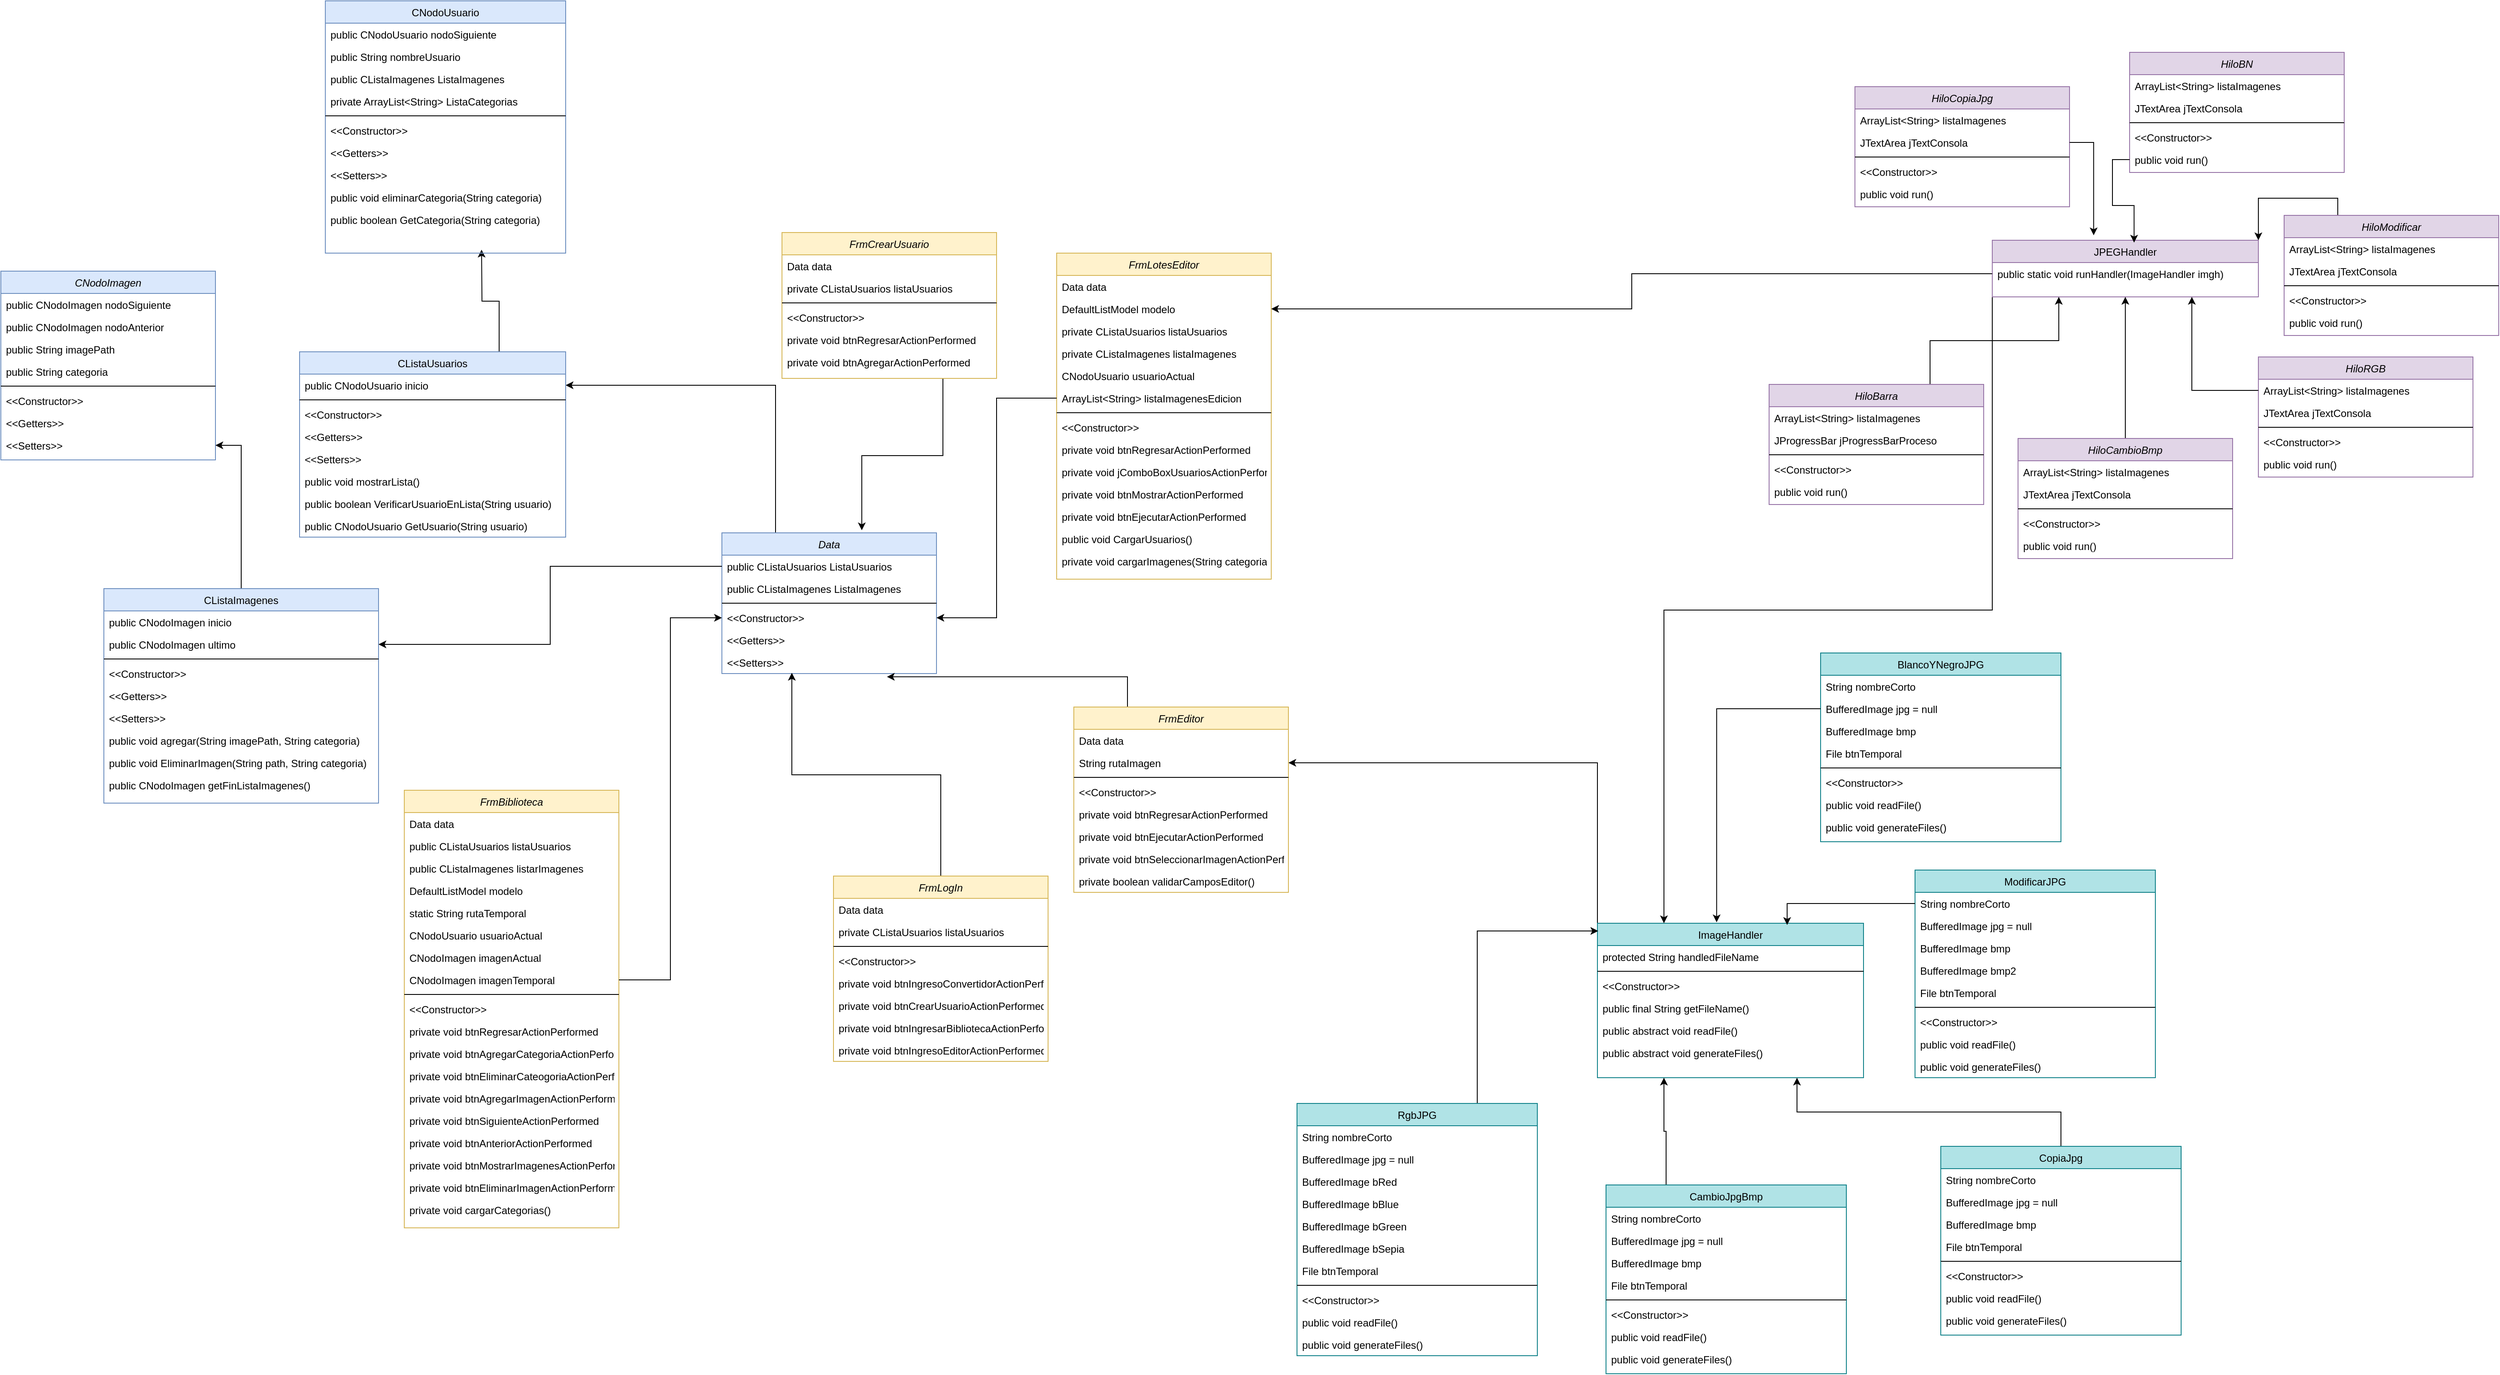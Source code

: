 <mxfile version="21.2.9" type="github">
  <diagram id="C5RBs43oDa-KdzZeNtuy" name="Page-1">
    <mxGraphModel dx="1214" dy="1564" grid="1" gridSize="10" guides="1" tooltips="1" connect="1" arrows="1" fold="1" page="1" pageScale="1" pageWidth="827" pageHeight="1169" math="0" shadow="0">
      <root>
        <mxCell id="WIyWlLk6GJQsqaUBKTNV-0" />
        <mxCell id="WIyWlLk6GJQsqaUBKTNV-1" parent="WIyWlLk6GJQsqaUBKTNV-0" />
        <mxCell id="Q3vyuumJKPYPvXKgSh71-274" style="edgeStyle=orthogonalEdgeStyle;rounded=0;orthogonalLoop=1;jettySize=auto;html=1;exitX=0.25;exitY=0;exitDx=0;exitDy=0;entryX=1;entryY=0.5;entryDx=0;entryDy=0;" edge="1" parent="WIyWlLk6GJQsqaUBKTNV-1" source="zkfFHV4jXpPFQw0GAbJ--0" target="zkfFHV4jXpPFQw0GAbJ--7">
          <mxGeometry relative="1" as="geometry" />
        </mxCell>
        <mxCell id="zkfFHV4jXpPFQw0GAbJ--0" value="Data" style="swimlane;fontStyle=2;align=center;verticalAlign=top;childLayout=stackLayout;horizontal=1;startSize=26;horizontalStack=0;resizeParent=1;resizeLast=0;collapsible=1;marginBottom=0;rounded=0;shadow=0;strokeWidth=1;fillColor=#dae8fc;strokeColor=#6c8ebf;" parent="WIyWlLk6GJQsqaUBKTNV-1" vertex="1">
          <mxGeometry x="2590" y="720" width="250" height="164" as="geometry">
            <mxRectangle x="230" y="140" width="160" height="26" as="alternateBounds" />
          </mxGeometry>
        </mxCell>
        <mxCell id="zkfFHV4jXpPFQw0GAbJ--1" value="public CListaUsuarios ListaUsuarios" style="text;align=left;verticalAlign=top;spacingLeft=4;spacingRight=4;overflow=hidden;rotatable=0;points=[[0,0.5],[1,0.5]];portConstraint=eastwest;" parent="zkfFHV4jXpPFQw0GAbJ--0" vertex="1">
          <mxGeometry y="26" width="250" height="26" as="geometry" />
        </mxCell>
        <mxCell id="zkfFHV4jXpPFQw0GAbJ--2" value="public CListaImagenes ListaImagenes&#xa;" style="text;align=left;verticalAlign=top;spacingLeft=4;spacingRight=4;overflow=hidden;rotatable=0;points=[[0,0.5],[1,0.5]];portConstraint=eastwest;rounded=0;shadow=0;html=0;" parent="zkfFHV4jXpPFQw0GAbJ--0" vertex="1">
          <mxGeometry y="52" width="250" height="26" as="geometry" />
        </mxCell>
        <mxCell id="zkfFHV4jXpPFQw0GAbJ--4" value="" style="line;html=1;strokeWidth=1;align=left;verticalAlign=middle;spacingTop=-1;spacingLeft=3;spacingRight=3;rotatable=0;labelPosition=right;points=[];portConstraint=eastwest;" parent="zkfFHV4jXpPFQw0GAbJ--0" vertex="1">
          <mxGeometry y="78" width="250" height="8" as="geometry" />
        </mxCell>
        <mxCell id="zkfFHV4jXpPFQw0GAbJ--5" value="&lt;&lt;Constructor&gt;&gt;" style="text;align=left;verticalAlign=top;spacingLeft=4;spacingRight=4;overflow=hidden;rotatable=0;points=[[0,0.5],[1,0.5]];portConstraint=eastwest;" parent="zkfFHV4jXpPFQw0GAbJ--0" vertex="1">
          <mxGeometry y="86" width="250" height="26" as="geometry" />
        </mxCell>
        <mxCell id="Q3vyuumJKPYPvXKgSh71-0" value="&lt;&lt;Getters&gt;&gt;" style="text;align=left;verticalAlign=top;spacingLeft=4;spacingRight=4;overflow=hidden;rotatable=0;points=[[0,0.5],[1,0.5]];portConstraint=eastwest;" vertex="1" parent="zkfFHV4jXpPFQw0GAbJ--0">
          <mxGeometry y="112" width="250" height="26" as="geometry" />
        </mxCell>
        <mxCell id="Q3vyuumJKPYPvXKgSh71-1" value="&lt;&lt;Setters&gt;&gt;" style="text;align=left;verticalAlign=top;spacingLeft=4;spacingRight=4;overflow=hidden;rotatable=0;points=[[0,0.5],[1,0.5]];portConstraint=eastwest;" vertex="1" parent="zkfFHV4jXpPFQw0GAbJ--0">
          <mxGeometry y="138" width="250" height="26" as="geometry" />
        </mxCell>
        <mxCell id="Q3vyuumJKPYPvXKgSh71-276" style="edgeStyle=orthogonalEdgeStyle;rounded=0;orthogonalLoop=1;jettySize=auto;html=1;exitX=0.75;exitY=0;exitDx=0;exitDy=0;" edge="1" parent="WIyWlLk6GJQsqaUBKTNV-1" source="zkfFHV4jXpPFQw0GAbJ--6">
          <mxGeometry relative="1" as="geometry">
            <mxPoint x="2310" y="390" as="targetPoint" />
          </mxGeometry>
        </mxCell>
        <mxCell id="zkfFHV4jXpPFQw0GAbJ--6" value="CListaUsuarios" style="swimlane;fontStyle=0;align=center;verticalAlign=top;childLayout=stackLayout;horizontal=1;startSize=26;horizontalStack=0;resizeParent=1;resizeLast=0;collapsible=1;marginBottom=0;rounded=0;shadow=0;strokeWidth=1;fillColor=#dae8fc;strokeColor=#6c8ebf;" parent="WIyWlLk6GJQsqaUBKTNV-1" vertex="1">
          <mxGeometry x="2098" y="509" width="310" height="216" as="geometry">
            <mxRectangle x="130" y="380" width="160" height="26" as="alternateBounds" />
          </mxGeometry>
        </mxCell>
        <mxCell id="zkfFHV4jXpPFQw0GAbJ--7" value="public CNodoUsuario inicio" style="text;align=left;verticalAlign=top;spacingLeft=4;spacingRight=4;overflow=hidden;rotatable=0;points=[[0,0.5],[1,0.5]];portConstraint=eastwest;" parent="zkfFHV4jXpPFQw0GAbJ--6" vertex="1">
          <mxGeometry y="26" width="310" height="26" as="geometry" />
        </mxCell>
        <mxCell id="zkfFHV4jXpPFQw0GAbJ--9" value="" style="line;html=1;strokeWidth=1;align=left;verticalAlign=middle;spacingTop=-1;spacingLeft=3;spacingRight=3;rotatable=0;labelPosition=right;points=[];portConstraint=eastwest;" parent="zkfFHV4jXpPFQw0GAbJ--6" vertex="1">
          <mxGeometry y="52" width="310" height="8" as="geometry" />
        </mxCell>
        <mxCell id="Q3vyuumJKPYPvXKgSh71-18" value="&lt;&lt;Constructor&gt;&gt;" style="text;align=left;verticalAlign=top;spacingLeft=4;spacingRight=4;overflow=hidden;rotatable=0;points=[[0,0.5],[1,0.5]];portConstraint=eastwest;" vertex="1" parent="zkfFHV4jXpPFQw0GAbJ--6">
          <mxGeometry y="60" width="310" height="26" as="geometry" />
        </mxCell>
        <mxCell id="Q3vyuumJKPYPvXKgSh71-19" value="&lt;&lt;Getters&gt;&gt;" style="text;align=left;verticalAlign=top;spacingLeft=4;spacingRight=4;overflow=hidden;rotatable=0;points=[[0,0.5],[1,0.5]];portConstraint=eastwest;" vertex="1" parent="zkfFHV4jXpPFQw0GAbJ--6">
          <mxGeometry y="86" width="310" height="26" as="geometry" />
        </mxCell>
        <mxCell id="Q3vyuumJKPYPvXKgSh71-20" value="&lt;&lt;Setters&gt;&gt;" style="text;align=left;verticalAlign=top;spacingLeft=4;spacingRight=4;overflow=hidden;rotatable=0;points=[[0,0.5],[1,0.5]];portConstraint=eastwest;" vertex="1" parent="zkfFHV4jXpPFQw0GAbJ--6">
          <mxGeometry y="112" width="310" height="26" as="geometry" />
        </mxCell>
        <mxCell id="Q3vyuumJKPYPvXKgSh71-21" value="public void mostrarLista()" style="text;align=left;verticalAlign=top;spacingLeft=4;spacingRight=4;overflow=hidden;rotatable=0;points=[[0,0.5],[1,0.5]];portConstraint=eastwest;" vertex="1" parent="zkfFHV4jXpPFQw0GAbJ--6">
          <mxGeometry y="138" width="310" height="26" as="geometry" />
        </mxCell>
        <mxCell id="Q3vyuumJKPYPvXKgSh71-22" value="public boolean VerificarUsuarioEnLista(String usuario)" style="text;align=left;verticalAlign=top;spacingLeft=4;spacingRight=4;overflow=hidden;rotatable=0;points=[[0,0.5],[1,0.5]];portConstraint=eastwest;" vertex="1" parent="zkfFHV4jXpPFQw0GAbJ--6">
          <mxGeometry y="164" width="310" height="26" as="geometry" />
        </mxCell>
        <mxCell id="Q3vyuumJKPYPvXKgSh71-25" value="public CNodoUsuario GetUsuario(String usuario)" style="text;align=left;verticalAlign=top;spacingLeft=4;spacingRight=4;overflow=hidden;rotatable=0;points=[[0,0.5],[1,0.5]];portConstraint=eastwest;" vertex="1" parent="zkfFHV4jXpPFQw0GAbJ--6">
          <mxGeometry y="190" width="310" height="26" as="geometry" />
        </mxCell>
        <mxCell id="zkfFHV4jXpPFQw0GAbJ--17" value="CNodoUsuario" style="swimlane;fontStyle=0;align=center;verticalAlign=top;childLayout=stackLayout;horizontal=1;startSize=26;horizontalStack=0;resizeParent=1;resizeLast=0;collapsible=1;marginBottom=0;rounded=0;shadow=0;strokeWidth=1;fillColor=#dae8fc;strokeColor=#6c8ebf;" parent="WIyWlLk6GJQsqaUBKTNV-1" vertex="1">
          <mxGeometry x="2128" y="100" width="280" height="294" as="geometry">
            <mxRectangle x="550" y="140" width="160" height="26" as="alternateBounds" />
          </mxGeometry>
        </mxCell>
        <mxCell id="zkfFHV4jXpPFQw0GAbJ--18" value="public CNodoUsuario nodoSiguiente" style="text;align=left;verticalAlign=top;spacingLeft=4;spacingRight=4;overflow=hidden;rotatable=0;points=[[0,0.5],[1,0.5]];portConstraint=eastwest;" parent="zkfFHV4jXpPFQw0GAbJ--17" vertex="1">
          <mxGeometry y="26" width="280" height="26" as="geometry" />
        </mxCell>
        <mxCell id="zkfFHV4jXpPFQw0GAbJ--19" value="public String nombreUsuario" style="text;align=left;verticalAlign=top;spacingLeft=4;spacingRight=4;overflow=hidden;rotatable=0;points=[[0,0.5],[1,0.5]];portConstraint=eastwest;rounded=0;shadow=0;html=0;" parent="zkfFHV4jXpPFQw0GAbJ--17" vertex="1">
          <mxGeometry y="52" width="280" height="26" as="geometry" />
        </mxCell>
        <mxCell id="zkfFHV4jXpPFQw0GAbJ--20" value="public CListaImagenes ListaImagenes" style="text;align=left;verticalAlign=top;spacingLeft=4;spacingRight=4;overflow=hidden;rotatable=0;points=[[0,0.5],[1,0.5]];portConstraint=eastwest;rounded=0;shadow=0;html=0;" parent="zkfFHV4jXpPFQw0GAbJ--17" vertex="1">
          <mxGeometry y="78" width="280" height="26" as="geometry" />
        </mxCell>
        <mxCell id="zkfFHV4jXpPFQw0GAbJ--21" value="private ArrayList&lt;String&gt; ListaCategorias" style="text;align=left;verticalAlign=top;spacingLeft=4;spacingRight=4;overflow=hidden;rotatable=0;points=[[0,0.5],[1,0.5]];portConstraint=eastwest;rounded=0;shadow=0;html=0;" parent="zkfFHV4jXpPFQw0GAbJ--17" vertex="1">
          <mxGeometry y="104" width="280" height="26" as="geometry" />
        </mxCell>
        <mxCell id="zkfFHV4jXpPFQw0GAbJ--23" value="" style="line;html=1;strokeWidth=1;align=left;verticalAlign=middle;spacingTop=-1;spacingLeft=3;spacingRight=3;rotatable=0;labelPosition=right;points=[];portConstraint=eastwest;" parent="zkfFHV4jXpPFQw0GAbJ--17" vertex="1">
          <mxGeometry y="130" width="280" height="8" as="geometry" />
        </mxCell>
        <mxCell id="zkfFHV4jXpPFQw0GAbJ--24" value="&lt;&lt;Constructor&gt;&gt;" style="text;align=left;verticalAlign=top;spacingLeft=4;spacingRight=4;overflow=hidden;rotatable=0;points=[[0,0.5],[1,0.5]];portConstraint=eastwest;" parent="zkfFHV4jXpPFQw0GAbJ--17" vertex="1">
          <mxGeometry y="138" width="280" height="26" as="geometry" />
        </mxCell>
        <mxCell id="zkfFHV4jXpPFQw0GAbJ--25" value="&lt;&lt;Getters&gt;&gt;" style="text;align=left;verticalAlign=top;spacingLeft=4;spacingRight=4;overflow=hidden;rotatable=0;points=[[0,0.5],[1,0.5]];portConstraint=eastwest;" parent="zkfFHV4jXpPFQw0GAbJ--17" vertex="1">
          <mxGeometry y="164" width="280" height="26" as="geometry" />
        </mxCell>
        <mxCell id="Q3vyuumJKPYPvXKgSh71-2" value="&lt;&lt;Setters&gt;&gt;" style="text;align=left;verticalAlign=top;spacingLeft=4;spacingRight=4;overflow=hidden;rotatable=0;points=[[0,0.5],[1,0.5]];portConstraint=eastwest;" vertex="1" parent="zkfFHV4jXpPFQw0GAbJ--17">
          <mxGeometry y="190" width="280" height="26" as="geometry" />
        </mxCell>
        <mxCell id="Q3vyuumJKPYPvXKgSh71-3" value="public void eliminarCategoria(String categoria)" style="text;align=left;verticalAlign=top;spacingLeft=4;spacingRight=4;overflow=hidden;rotatable=0;points=[[0,0.5],[1,0.5]];portConstraint=eastwest;" vertex="1" parent="zkfFHV4jXpPFQw0GAbJ--17">
          <mxGeometry y="216" width="280" height="26" as="geometry" />
        </mxCell>
        <mxCell id="Q3vyuumJKPYPvXKgSh71-4" value="public boolean GetCategoria(String categoria)" style="text;align=left;verticalAlign=top;spacingLeft=4;spacingRight=4;overflow=hidden;rotatable=0;points=[[0,0.5],[1,0.5]];portConstraint=eastwest;" vertex="1" parent="zkfFHV4jXpPFQw0GAbJ--17">
          <mxGeometry y="242" width="280" height="26" as="geometry" />
        </mxCell>
        <mxCell id="Q3vyuumJKPYPvXKgSh71-5" value="CNodoImagen&#xa;" style="swimlane;fontStyle=2;align=center;verticalAlign=top;childLayout=stackLayout;horizontal=1;startSize=26;horizontalStack=0;resizeParent=1;resizeLast=0;collapsible=1;marginBottom=0;rounded=0;shadow=0;strokeWidth=1;fillColor=#dae8fc;strokeColor=#6c8ebf;" vertex="1" parent="WIyWlLk6GJQsqaUBKTNV-1">
          <mxGeometry x="1750" y="415" width="250" height="220" as="geometry">
            <mxRectangle x="230" y="140" width="160" height="26" as="alternateBounds" />
          </mxGeometry>
        </mxCell>
        <mxCell id="Q3vyuumJKPYPvXKgSh71-6" value="public CNodoImagen nodoSiguiente" style="text;align=left;verticalAlign=top;spacingLeft=4;spacingRight=4;overflow=hidden;rotatable=0;points=[[0,0.5],[1,0.5]];portConstraint=eastwest;" vertex="1" parent="Q3vyuumJKPYPvXKgSh71-5">
          <mxGeometry y="26" width="250" height="26" as="geometry" />
        </mxCell>
        <mxCell id="Q3vyuumJKPYPvXKgSh71-7" value="public CNodoImagen nodoAnterior" style="text;align=left;verticalAlign=top;spacingLeft=4;spacingRight=4;overflow=hidden;rotatable=0;points=[[0,0.5],[1,0.5]];portConstraint=eastwest;rounded=0;shadow=0;html=0;" vertex="1" parent="Q3vyuumJKPYPvXKgSh71-5">
          <mxGeometry y="52" width="250" height="26" as="geometry" />
        </mxCell>
        <mxCell id="Q3vyuumJKPYPvXKgSh71-16" value="public String imagePath" style="text;align=left;verticalAlign=top;spacingLeft=4;spacingRight=4;overflow=hidden;rotatable=0;points=[[0,0.5],[1,0.5]];portConstraint=eastwest;" vertex="1" parent="Q3vyuumJKPYPvXKgSh71-5">
          <mxGeometry y="78" width="250" height="26" as="geometry" />
        </mxCell>
        <mxCell id="Q3vyuumJKPYPvXKgSh71-17" value="public String categoria" style="text;align=left;verticalAlign=top;spacingLeft=4;spacingRight=4;overflow=hidden;rotatable=0;points=[[0,0.5],[1,0.5]];portConstraint=eastwest;" vertex="1" parent="Q3vyuumJKPYPvXKgSh71-5">
          <mxGeometry y="104" width="250" height="26" as="geometry" />
        </mxCell>
        <mxCell id="Q3vyuumJKPYPvXKgSh71-8" value="" style="line;html=1;strokeWidth=1;align=left;verticalAlign=middle;spacingTop=-1;spacingLeft=3;spacingRight=3;rotatable=0;labelPosition=right;points=[];portConstraint=eastwest;" vertex="1" parent="Q3vyuumJKPYPvXKgSh71-5">
          <mxGeometry y="130" width="250" height="8" as="geometry" />
        </mxCell>
        <mxCell id="Q3vyuumJKPYPvXKgSh71-9" value="&lt;&lt;Constructor&gt;&gt;" style="text;align=left;verticalAlign=top;spacingLeft=4;spacingRight=4;overflow=hidden;rotatable=0;points=[[0,0.5],[1,0.5]];portConstraint=eastwest;" vertex="1" parent="Q3vyuumJKPYPvXKgSh71-5">
          <mxGeometry y="138" width="250" height="26" as="geometry" />
        </mxCell>
        <mxCell id="Q3vyuumJKPYPvXKgSh71-10" value="&lt;&lt;Getters&gt;&gt;" style="text;align=left;verticalAlign=top;spacingLeft=4;spacingRight=4;overflow=hidden;rotatable=0;points=[[0,0.5],[1,0.5]];portConstraint=eastwest;" vertex="1" parent="Q3vyuumJKPYPvXKgSh71-5">
          <mxGeometry y="164" width="250" height="26" as="geometry" />
        </mxCell>
        <mxCell id="Q3vyuumJKPYPvXKgSh71-11" value="&lt;&lt;Setters&gt;&gt;" style="text;align=left;verticalAlign=top;spacingLeft=4;spacingRight=4;overflow=hidden;rotatable=0;points=[[0,0.5],[1,0.5]];portConstraint=eastwest;" vertex="1" parent="Q3vyuumJKPYPvXKgSh71-5">
          <mxGeometry y="190" width="250" height="26" as="geometry" />
        </mxCell>
        <mxCell id="Q3vyuumJKPYPvXKgSh71-278" style="edgeStyle=orthogonalEdgeStyle;rounded=0;orthogonalLoop=1;jettySize=auto;html=1;exitX=0.5;exitY=0;exitDx=0;exitDy=0;entryX=1;entryY=0.5;entryDx=0;entryDy=0;" edge="1" parent="WIyWlLk6GJQsqaUBKTNV-1" source="Q3vyuumJKPYPvXKgSh71-26" target="Q3vyuumJKPYPvXKgSh71-11">
          <mxGeometry relative="1" as="geometry" />
        </mxCell>
        <mxCell id="Q3vyuumJKPYPvXKgSh71-26" value="CListaImagenes" style="swimlane;fontStyle=0;align=center;verticalAlign=top;childLayout=stackLayout;horizontal=1;startSize=26;horizontalStack=0;resizeParent=1;resizeLast=0;collapsible=1;marginBottom=0;rounded=0;shadow=0;strokeWidth=1;fillColor=#dae8fc;strokeColor=#6c8ebf;" vertex="1" parent="WIyWlLk6GJQsqaUBKTNV-1">
          <mxGeometry x="1870" y="785" width="320" height="250" as="geometry">
            <mxRectangle x="550" y="140" width="160" height="26" as="alternateBounds" />
          </mxGeometry>
        </mxCell>
        <mxCell id="Q3vyuumJKPYPvXKgSh71-27" value="public CNodoImagen inicio" style="text;align=left;verticalAlign=top;spacingLeft=4;spacingRight=4;overflow=hidden;rotatable=0;points=[[0,0.5],[1,0.5]];portConstraint=eastwest;" vertex="1" parent="Q3vyuumJKPYPvXKgSh71-26">
          <mxGeometry y="26" width="320" height="26" as="geometry" />
        </mxCell>
        <mxCell id="Q3vyuumJKPYPvXKgSh71-28" value="public CNodoImagen ultimo" style="text;align=left;verticalAlign=top;spacingLeft=4;spacingRight=4;overflow=hidden;rotatable=0;points=[[0,0.5],[1,0.5]];portConstraint=eastwest;rounded=0;shadow=0;html=0;" vertex="1" parent="Q3vyuumJKPYPvXKgSh71-26">
          <mxGeometry y="52" width="320" height="26" as="geometry" />
        </mxCell>
        <mxCell id="Q3vyuumJKPYPvXKgSh71-32" value="" style="line;html=1;strokeWidth=1;align=left;verticalAlign=middle;spacingTop=-1;spacingLeft=3;spacingRight=3;rotatable=0;labelPosition=right;points=[];portConstraint=eastwest;" vertex="1" parent="Q3vyuumJKPYPvXKgSh71-26">
          <mxGeometry y="78" width="320" height="8" as="geometry" />
        </mxCell>
        <mxCell id="Q3vyuumJKPYPvXKgSh71-33" value="&lt;&lt;Constructor&gt;&gt;" style="text;align=left;verticalAlign=top;spacingLeft=4;spacingRight=4;overflow=hidden;rotatable=0;points=[[0,0.5],[1,0.5]];portConstraint=eastwest;" vertex="1" parent="Q3vyuumJKPYPvXKgSh71-26">
          <mxGeometry y="86" width="320" height="26" as="geometry" />
        </mxCell>
        <mxCell id="Q3vyuumJKPYPvXKgSh71-34" value="&lt;&lt;Getters&gt;&gt;" style="text;align=left;verticalAlign=top;spacingLeft=4;spacingRight=4;overflow=hidden;rotatable=0;points=[[0,0.5],[1,0.5]];portConstraint=eastwest;" vertex="1" parent="Q3vyuumJKPYPvXKgSh71-26">
          <mxGeometry y="112" width="320" height="26" as="geometry" />
        </mxCell>
        <mxCell id="Q3vyuumJKPYPvXKgSh71-35" value="&lt;&lt;Setters&gt;&gt;" style="text;align=left;verticalAlign=top;spacingLeft=4;spacingRight=4;overflow=hidden;rotatable=0;points=[[0,0.5],[1,0.5]];portConstraint=eastwest;" vertex="1" parent="Q3vyuumJKPYPvXKgSh71-26">
          <mxGeometry y="138" width="320" height="26" as="geometry" />
        </mxCell>
        <mxCell id="Q3vyuumJKPYPvXKgSh71-36" value="public void agregar(String imagePath, String categoria)" style="text;align=left;verticalAlign=top;spacingLeft=4;spacingRight=4;overflow=hidden;rotatable=0;points=[[0,0.5],[1,0.5]];portConstraint=eastwest;" vertex="1" parent="Q3vyuumJKPYPvXKgSh71-26">
          <mxGeometry y="164" width="320" height="26" as="geometry" />
        </mxCell>
        <mxCell id="Q3vyuumJKPYPvXKgSh71-37" value="public void EliminarImagen(String path, String categoria)" style="text;align=left;verticalAlign=top;spacingLeft=4;spacingRight=4;overflow=hidden;rotatable=0;points=[[0,0.5],[1,0.5]];portConstraint=eastwest;" vertex="1" parent="Q3vyuumJKPYPvXKgSh71-26">
          <mxGeometry y="190" width="320" height="26" as="geometry" />
        </mxCell>
        <mxCell id="Q3vyuumJKPYPvXKgSh71-38" value="public CNodoImagen getFinListaImagenes()" style="text;align=left;verticalAlign=top;spacingLeft=4;spacingRight=4;overflow=hidden;rotatable=0;points=[[0,0.5],[1,0.5]];portConstraint=eastwest;" vertex="1" parent="Q3vyuumJKPYPvXKgSh71-26">
          <mxGeometry y="216" width="320" height="26" as="geometry" />
        </mxCell>
        <mxCell id="Q3vyuumJKPYPvXKgSh71-293" style="edgeStyle=orthogonalEdgeStyle;rounded=0;orthogonalLoop=1;jettySize=auto;html=1;exitX=0;exitY=0;exitDx=0;exitDy=0;entryX=1;entryY=0.5;entryDx=0;entryDy=0;" edge="1" parent="WIyWlLk6GJQsqaUBKTNV-1" source="Q3vyuumJKPYPvXKgSh71-39" target="Q3vyuumJKPYPvXKgSh71-215">
          <mxGeometry relative="1" as="geometry" />
        </mxCell>
        <mxCell id="Q3vyuumJKPYPvXKgSh71-39" value="ImageHandler" style="swimlane;fontStyle=0;align=center;verticalAlign=top;childLayout=stackLayout;horizontal=1;startSize=26;horizontalStack=0;resizeParent=1;resizeLast=0;collapsible=1;marginBottom=0;rounded=0;shadow=0;strokeWidth=1;fillColor=#b0e3e6;strokeColor=#0e8088;" vertex="1" parent="WIyWlLk6GJQsqaUBKTNV-1">
          <mxGeometry x="3610" y="1175" width="310" height="180" as="geometry">
            <mxRectangle x="130" y="380" width="160" height="26" as="alternateBounds" />
          </mxGeometry>
        </mxCell>
        <mxCell id="Q3vyuumJKPYPvXKgSh71-40" value="protected String handledFileName" style="text;align=left;verticalAlign=top;spacingLeft=4;spacingRight=4;overflow=hidden;rotatable=0;points=[[0,0.5],[1,0.5]];portConstraint=eastwest;" vertex="1" parent="Q3vyuumJKPYPvXKgSh71-39">
          <mxGeometry y="26" width="310" height="26" as="geometry" />
        </mxCell>
        <mxCell id="Q3vyuumJKPYPvXKgSh71-41" value="" style="line;html=1;strokeWidth=1;align=left;verticalAlign=middle;spacingTop=-1;spacingLeft=3;spacingRight=3;rotatable=0;labelPosition=right;points=[];portConstraint=eastwest;" vertex="1" parent="Q3vyuumJKPYPvXKgSh71-39">
          <mxGeometry y="52" width="310" height="8" as="geometry" />
        </mxCell>
        <mxCell id="Q3vyuumJKPYPvXKgSh71-42" value="&lt;&lt;Constructor&gt;&gt;" style="text;align=left;verticalAlign=top;spacingLeft=4;spacingRight=4;overflow=hidden;rotatable=0;points=[[0,0.5],[1,0.5]];portConstraint=eastwest;" vertex="1" parent="Q3vyuumJKPYPvXKgSh71-39">
          <mxGeometry y="60" width="310" height="26" as="geometry" />
        </mxCell>
        <mxCell id="Q3vyuumJKPYPvXKgSh71-43" value="public final String getFileName()" style="text;align=left;verticalAlign=top;spacingLeft=4;spacingRight=4;overflow=hidden;rotatable=0;points=[[0,0.5],[1,0.5]];portConstraint=eastwest;" vertex="1" parent="Q3vyuumJKPYPvXKgSh71-39">
          <mxGeometry y="86" width="310" height="26" as="geometry" />
        </mxCell>
        <mxCell id="Q3vyuumJKPYPvXKgSh71-44" value="public abstract void readFile()" style="text;align=left;verticalAlign=top;spacingLeft=4;spacingRight=4;overflow=hidden;rotatable=0;points=[[0,0.5],[1,0.5]];portConstraint=eastwest;" vertex="1" parent="Q3vyuumJKPYPvXKgSh71-39">
          <mxGeometry y="112" width="310" height="26" as="geometry" />
        </mxCell>
        <mxCell id="Q3vyuumJKPYPvXKgSh71-45" value="public abstract void generateFiles()" style="text;align=left;verticalAlign=top;spacingLeft=4;spacingRight=4;overflow=hidden;rotatable=0;points=[[0,0.5],[1,0.5]];portConstraint=eastwest;" vertex="1" parent="Q3vyuumJKPYPvXKgSh71-39">
          <mxGeometry y="138" width="310" height="26" as="geometry" />
        </mxCell>
        <mxCell id="Q3vyuumJKPYPvXKgSh71-282" style="edgeStyle=orthogonalEdgeStyle;rounded=0;orthogonalLoop=1;jettySize=auto;html=1;exitX=0;exitY=1;exitDx=0;exitDy=0;entryX=0.25;entryY=0;entryDx=0;entryDy=0;" edge="1" parent="WIyWlLk6GJQsqaUBKTNV-1" source="Q3vyuumJKPYPvXKgSh71-48" target="Q3vyuumJKPYPvXKgSh71-39">
          <mxGeometry relative="1" as="geometry" />
        </mxCell>
        <mxCell id="Q3vyuumJKPYPvXKgSh71-48" value="JPEGHandler" style="swimlane;fontStyle=0;align=center;verticalAlign=top;childLayout=stackLayout;horizontal=1;startSize=26;horizontalStack=0;resizeParent=1;resizeLast=0;collapsible=1;marginBottom=0;rounded=0;shadow=0;strokeWidth=1;fillColor=#e1d5e7;strokeColor=#9673a6;" vertex="1" parent="WIyWlLk6GJQsqaUBKTNV-1">
          <mxGeometry x="4070" y="379" width="310" height="66" as="geometry">
            <mxRectangle x="130" y="380" width="160" height="26" as="alternateBounds" />
          </mxGeometry>
        </mxCell>
        <mxCell id="Q3vyuumJKPYPvXKgSh71-49" value="public static void runHandler(ImageHandler imgh)" style="text;align=left;verticalAlign=top;spacingLeft=4;spacingRight=4;overflow=hidden;rotatable=0;points=[[0,0.5],[1,0.5]];portConstraint=eastwest;" vertex="1" parent="Q3vyuumJKPYPvXKgSh71-48">
          <mxGeometry y="26" width="310" height="26" as="geometry" />
        </mxCell>
        <mxCell id="Q3vyuumJKPYPvXKgSh71-68" value="BlancoYNegroJPG" style="swimlane;fontStyle=0;align=center;verticalAlign=top;childLayout=stackLayout;horizontal=1;startSize=26;horizontalStack=0;resizeParent=1;resizeLast=0;collapsible=1;marginBottom=0;rounded=0;shadow=0;strokeWidth=1;fillColor=#b0e3e6;strokeColor=#0e8088;" vertex="1" parent="WIyWlLk6GJQsqaUBKTNV-1">
          <mxGeometry x="3870" y="860" width="280" height="220" as="geometry">
            <mxRectangle x="550" y="140" width="160" height="26" as="alternateBounds" />
          </mxGeometry>
        </mxCell>
        <mxCell id="Q3vyuumJKPYPvXKgSh71-69" value="String nombreCorto" style="text;align=left;verticalAlign=top;spacingLeft=4;spacingRight=4;overflow=hidden;rotatable=0;points=[[0,0.5],[1,0.5]];portConstraint=eastwest;" vertex="1" parent="Q3vyuumJKPYPvXKgSh71-68">
          <mxGeometry y="26" width="280" height="26" as="geometry" />
        </mxCell>
        <mxCell id="Q3vyuumJKPYPvXKgSh71-70" value="BufferedImage jpg = null" style="text;align=left;verticalAlign=top;spacingLeft=4;spacingRight=4;overflow=hidden;rotatable=0;points=[[0,0.5],[1,0.5]];portConstraint=eastwest;rounded=0;shadow=0;html=0;" vertex="1" parent="Q3vyuumJKPYPvXKgSh71-68">
          <mxGeometry y="52" width="280" height="26" as="geometry" />
        </mxCell>
        <mxCell id="Q3vyuumJKPYPvXKgSh71-71" value="BufferedImage bmp" style="text;align=left;verticalAlign=top;spacingLeft=4;spacingRight=4;overflow=hidden;rotatable=0;points=[[0,0.5],[1,0.5]];portConstraint=eastwest;rounded=0;shadow=0;html=0;" vertex="1" parent="Q3vyuumJKPYPvXKgSh71-68">
          <mxGeometry y="78" width="280" height="26" as="geometry" />
        </mxCell>
        <mxCell id="Q3vyuumJKPYPvXKgSh71-72" value="File btnTemporal" style="text;align=left;verticalAlign=top;spacingLeft=4;spacingRight=4;overflow=hidden;rotatable=0;points=[[0,0.5],[1,0.5]];portConstraint=eastwest;rounded=0;shadow=0;html=0;" vertex="1" parent="Q3vyuumJKPYPvXKgSh71-68">
          <mxGeometry y="104" width="280" height="26" as="geometry" />
        </mxCell>
        <mxCell id="Q3vyuumJKPYPvXKgSh71-73" value="" style="line;html=1;strokeWidth=1;align=left;verticalAlign=middle;spacingTop=-1;spacingLeft=3;spacingRight=3;rotatable=0;labelPosition=right;points=[];portConstraint=eastwest;" vertex="1" parent="Q3vyuumJKPYPvXKgSh71-68">
          <mxGeometry y="130" width="280" height="8" as="geometry" />
        </mxCell>
        <mxCell id="Q3vyuumJKPYPvXKgSh71-74" value="&lt;&lt;Constructor&gt;&gt;" style="text;align=left;verticalAlign=top;spacingLeft=4;spacingRight=4;overflow=hidden;rotatable=0;points=[[0,0.5],[1,0.5]];portConstraint=eastwest;" vertex="1" parent="Q3vyuumJKPYPvXKgSh71-68">
          <mxGeometry y="138" width="280" height="26" as="geometry" />
        </mxCell>
        <mxCell id="Q3vyuumJKPYPvXKgSh71-75" value="public void readFile()" style="text;align=left;verticalAlign=top;spacingLeft=4;spacingRight=4;overflow=hidden;rotatable=0;points=[[0,0.5],[1,0.5]];portConstraint=eastwest;" vertex="1" parent="Q3vyuumJKPYPvXKgSh71-68">
          <mxGeometry y="164" width="280" height="26" as="geometry" />
        </mxCell>
        <mxCell id="Q3vyuumJKPYPvXKgSh71-76" value="public void generateFiles()" style="text;align=left;verticalAlign=top;spacingLeft=4;spacingRight=4;overflow=hidden;rotatable=0;points=[[0,0.5],[1,0.5]];portConstraint=eastwest;" vertex="1" parent="Q3vyuumJKPYPvXKgSh71-68">
          <mxGeometry y="190" width="280" height="26" as="geometry" />
        </mxCell>
        <mxCell id="Q3vyuumJKPYPvXKgSh71-254" style="edgeStyle=orthogonalEdgeStyle;rounded=0;orthogonalLoop=1;jettySize=auto;html=1;exitX=0.25;exitY=0;exitDx=0;exitDy=0;entryX=0.25;entryY=1;entryDx=0;entryDy=0;" edge="1" parent="WIyWlLk6GJQsqaUBKTNV-1" source="Q3vyuumJKPYPvXKgSh71-79" target="Q3vyuumJKPYPvXKgSh71-39">
          <mxGeometry relative="1" as="geometry" />
        </mxCell>
        <mxCell id="Q3vyuumJKPYPvXKgSh71-79" value="CambioJpgBmp" style="swimlane;fontStyle=0;align=center;verticalAlign=top;childLayout=stackLayout;horizontal=1;startSize=26;horizontalStack=0;resizeParent=1;resizeLast=0;collapsible=1;marginBottom=0;rounded=0;shadow=0;strokeWidth=1;fillColor=#b0e3e6;strokeColor=#0e8088;" vertex="1" parent="WIyWlLk6GJQsqaUBKTNV-1">
          <mxGeometry x="3620" y="1480" width="280" height="220" as="geometry">
            <mxRectangle x="550" y="140" width="160" height="26" as="alternateBounds" />
          </mxGeometry>
        </mxCell>
        <mxCell id="Q3vyuumJKPYPvXKgSh71-80" value="String nombreCorto" style="text;align=left;verticalAlign=top;spacingLeft=4;spacingRight=4;overflow=hidden;rotatable=0;points=[[0,0.5],[1,0.5]];portConstraint=eastwest;" vertex="1" parent="Q3vyuumJKPYPvXKgSh71-79">
          <mxGeometry y="26" width="280" height="26" as="geometry" />
        </mxCell>
        <mxCell id="Q3vyuumJKPYPvXKgSh71-81" value="BufferedImage jpg = null" style="text;align=left;verticalAlign=top;spacingLeft=4;spacingRight=4;overflow=hidden;rotatable=0;points=[[0,0.5],[1,0.5]];portConstraint=eastwest;rounded=0;shadow=0;html=0;" vertex="1" parent="Q3vyuumJKPYPvXKgSh71-79">
          <mxGeometry y="52" width="280" height="26" as="geometry" />
        </mxCell>
        <mxCell id="Q3vyuumJKPYPvXKgSh71-82" value="BufferedImage bmp" style="text;align=left;verticalAlign=top;spacingLeft=4;spacingRight=4;overflow=hidden;rotatable=0;points=[[0,0.5],[1,0.5]];portConstraint=eastwest;rounded=0;shadow=0;html=0;" vertex="1" parent="Q3vyuumJKPYPvXKgSh71-79">
          <mxGeometry y="78" width="280" height="26" as="geometry" />
        </mxCell>
        <mxCell id="Q3vyuumJKPYPvXKgSh71-83" value="File btnTemporal" style="text;align=left;verticalAlign=top;spacingLeft=4;spacingRight=4;overflow=hidden;rotatable=0;points=[[0,0.5],[1,0.5]];portConstraint=eastwest;rounded=0;shadow=0;html=0;" vertex="1" parent="Q3vyuumJKPYPvXKgSh71-79">
          <mxGeometry y="104" width="280" height="26" as="geometry" />
        </mxCell>
        <mxCell id="Q3vyuumJKPYPvXKgSh71-84" value="" style="line;html=1;strokeWidth=1;align=left;verticalAlign=middle;spacingTop=-1;spacingLeft=3;spacingRight=3;rotatable=0;labelPosition=right;points=[];portConstraint=eastwest;" vertex="1" parent="Q3vyuumJKPYPvXKgSh71-79">
          <mxGeometry y="130" width="280" height="8" as="geometry" />
        </mxCell>
        <mxCell id="Q3vyuumJKPYPvXKgSh71-85" value="&lt;&lt;Constructor&gt;&gt;" style="text;align=left;verticalAlign=top;spacingLeft=4;spacingRight=4;overflow=hidden;rotatable=0;points=[[0,0.5],[1,0.5]];portConstraint=eastwest;" vertex="1" parent="Q3vyuumJKPYPvXKgSh71-79">
          <mxGeometry y="138" width="280" height="26" as="geometry" />
        </mxCell>
        <mxCell id="Q3vyuumJKPYPvXKgSh71-86" value="public void readFile()" style="text;align=left;verticalAlign=top;spacingLeft=4;spacingRight=4;overflow=hidden;rotatable=0;points=[[0,0.5],[1,0.5]];portConstraint=eastwest;" vertex="1" parent="Q3vyuumJKPYPvXKgSh71-79">
          <mxGeometry y="164" width="280" height="26" as="geometry" />
        </mxCell>
        <mxCell id="Q3vyuumJKPYPvXKgSh71-87" value="public void generateFiles()" style="text;align=left;verticalAlign=top;spacingLeft=4;spacingRight=4;overflow=hidden;rotatable=0;points=[[0,0.5],[1,0.5]];portConstraint=eastwest;" vertex="1" parent="Q3vyuumJKPYPvXKgSh71-79">
          <mxGeometry y="190" width="280" height="26" as="geometry" />
        </mxCell>
        <mxCell id="Q3vyuumJKPYPvXKgSh71-255" style="edgeStyle=orthogonalEdgeStyle;rounded=0;orthogonalLoop=1;jettySize=auto;html=1;exitX=0.5;exitY=0;exitDx=0;exitDy=0;entryX=0.75;entryY=1;entryDx=0;entryDy=0;" edge="1" parent="WIyWlLk6GJQsqaUBKTNV-1" source="Q3vyuumJKPYPvXKgSh71-88" target="Q3vyuumJKPYPvXKgSh71-39">
          <mxGeometry relative="1" as="geometry" />
        </mxCell>
        <mxCell id="Q3vyuumJKPYPvXKgSh71-88" value="CopiaJpg" style="swimlane;fontStyle=0;align=center;verticalAlign=top;childLayout=stackLayout;horizontal=1;startSize=26;horizontalStack=0;resizeParent=1;resizeLast=0;collapsible=1;marginBottom=0;rounded=0;shadow=0;strokeWidth=1;fillColor=#b0e3e6;strokeColor=#0e8088;" vertex="1" parent="WIyWlLk6GJQsqaUBKTNV-1">
          <mxGeometry x="4010" y="1435" width="280" height="220" as="geometry">
            <mxRectangle x="550" y="140" width="160" height="26" as="alternateBounds" />
          </mxGeometry>
        </mxCell>
        <mxCell id="Q3vyuumJKPYPvXKgSh71-89" value="String nombreCorto" style="text;align=left;verticalAlign=top;spacingLeft=4;spacingRight=4;overflow=hidden;rotatable=0;points=[[0,0.5],[1,0.5]];portConstraint=eastwest;" vertex="1" parent="Q3vyuumJKPYPvXKgSh71-88">
          <mxGeometry y="26" width="280" height="26" as="geometry" />
        </mxCell>
        <mxCell id="Q3vyuumJKPYPvXKgSh71-90" value="BufferedImage jpg = null" style="text;align=left;verticalAlign=top;spacingLeft=4;spacingRight=4;overflow=hidden;rotatable=0;points=[[0,0.5],[1,0.5]];portConstraint=eastwest;rounded=0;shadow=0;html=0;" vertex="1" parent="Q3vyuumJKPYPvXKgSh71-88">
          <mxGeometry y="52" width="280" height="26" as="geometry" />
        </mxCell>
        <mxCell id="Q3vyuumJKPYPvXKgSh71-91" value="BufferedImage bmp" style="text;align=left;verticalAlign=top;spacingLeft=4;spacingRight=4;overflow=hidden;rotatable=0;points=[[0,0.5],[1,0.5]];portConstraint=eastwest;rounded=0;shadow=0;html=0;" vertex="1" parent="Q3vyuumJKPYPvXKgSh71-88">
          <mxGeometry y="78" width="280" height="26" as="geometry" />
        </mxCell>
        <mxCell id="Q3vyuumJKPYPvXKgSh71-92" value="File btnTemporal" style="text;align=left;verticalAlign=top;spacingLeft=4;spacingRight=4;overflow=hidden;rotatable=0;points=[[0,0.5],[1,0.5]];portConstraint=eastwest;rounded=0;shadow=0;html=0;" vertex="1" parent="Q3vyuumJKPYPvXKgSh71-88">
          <mxGeometry y="104" width="280" height="26" as="geometry" />
        </mxCell>
        <mxCell id="Q3vyuumJKPYPvXKgSh71-93" value="" style="line;html=1;strokeWidth=1;align=left;verticalAlign=middle;spacingTop=-1;spacingLeft=3;spacingRight=3;rotatable=0;labelPosition=right;points=[];portConstraint=eastwest;" vertex="1" parent="Q3vyuumJKPYPvXKgSh71-88">
          <mxGeometry y="130" width="280" height="8" as="geometry" />
        </mxCell>
        <mxCell id="Q3vyuumJKPYPvXKgSh71-94" value="&lt;&lt;Constructor&gt;&gt;" style="text;align=left;verticalAlign=top;spacingLeft=4;spacingRight=4;overflow=hidden;rotatable=0;points=[[0,0.5],[1,0.5]];portConstraint=eastwest;" vertex="1" parent="Q3vyuumJKPYPvXKgSh71-88">
          <mxGeometry y="138" width="280" height="26" as="geometry" />
        </mxCell>
        <mxCell id="Q3vyuumJKPYPvXKgSh71-95" value="public void readFile()" style="text;align=left;verticalAlign=top;spacingLeft=4;spacingRight=4;overflow=hidden;rotatable=0;points=[[0,0.5],[1,0.5]];portConstraint=eastwest;" vertex="1" parent="Q3vyuumJKPYPvXKgSh71-88">
          <mxGeometry y="164" width="280" height="26" as="geometry" />
        </mxCell>
        <mxCell id="Q3vyuumJKPYPvXKgSh71-96" value="public void generateFiles()" style="text;align=left;verticalAlign=top;spacingLeft=4;spacingRight=4;overflow=hidden;rotatable=0;points=[[0,0.5],[1,0.5]];portConstraint=eastwest;" vertex="1" parent="Q3vyuumJKPYPvXKgSh71-88">
          <mxGeometry y="190" width="280" height="26" as="geometry" />
        </mxCell>
        <mxCell id="Q3vyuumJKPYPvXKgSh71-97" value="ModificarJPG" style="swimlane;fontStyle=0;align=center;verticalAlign=top;childLayout=stackLayout;horizontal=1;startSize=26;horizontalStack=0;resizeParent=1;resizeLast=0;collapsible=1;marginBottom=0;rounded=0;shadow=0;strokeWidth=1;fillColor=#b0e3e6;strokeColor=#0e8088;" vertex="1" parent="WIyWlLk6GJQsqaUBKTNV-1">
          <mxGeometry x="3980" y="1113" width="280" height="242" as="geometry">
            <mxRectangle x="550" y="140" width="160" height="26" as="alternateBounds" />
          </mxGeometry>
        </mxCell>
        <mxCell id="Q3vyuumJKPYPvXKgSh71-98" value="String nombreCorto" style="text;align=left;verticalAlign=top;spacingLeft=4;spacingRight=4;overflow=hidden;rotatable=0;points=[[0,0.5],[1,0.5]];portConstraint=eastwest;" vertex="1" parent="Q3vyuumJKPYPvXKgSh71-97">
          <mxGeometry y="26" width="280" height="26" as="geometry" />
        </mxCell>
        <mxCell id="Q3vyuumJKPYPvXKgSh71-99" value="BufferedImage jpg = null" style="text;align=left;verticalAlign=top;spacingLeft=4;spacingRight=4;overflow=hidden;rotatable=0;points=[[0,0.5],[1,0.5]];portConstraint=eastwest;rounded=0;shadow=0;html=0;" vertex="1" parent="Q3vyuumJKPYPvXKgSh71-97">
          <mxGeometry y="52" width="280" height="26" as="geometry" />
        </mxCell>
        <mxCell id="Q3vyuumJKPYPvXKgSh71-100" value="BufferedImage bmp" style="text;align=left;verticalAlign=top;spacingLeft=4;spacingRight=4;overflow=hidden;rotatable=0;points=[[0,0.5],[1,0.5]];portConstraint=eastwest;rounded=0;shadow=0;html=0;" vertex="1" parent="Q3vyuumJKPYPvXKgSh71-97">
          <mxGeometry y="78" width="280" height="26" as="geometry" />
        </mxCell>
        <mxCell id="Q3vyuumJKPYPvXKgSh71-108" value="BufferedImage bmp2" style="text;align=left;verticalAlign=top;spacingLeft=4;spacingRight=4;overflow=hidden;rotatable=0;points=[[0,0.5],[1,0.5]];portConstraint=eastwest;rounded=0;shadow=0;html=0;" vertex="1" parent="Q3vyuumJKPYPvXKgSh71-97">
          <mxGeometry y="104" width="280" height="26" as="geometry" />
        </mxCell>
        <mxCell id="Q3vyuumJKPYPvXKgSh71-101" value="File btnTemporal" style="text;align=left;verticalAlign=top;spacingLeft=4;spacingRight=4;overflow=hidden;rotatable=0;points=[[0,0.5],[1,0.5]];portConstraint=eastwest;rounded=0;shadow=0;html=0;" vertex="1" parent="Q3vyuumJKPYPvXKgSh71-97">
          <mxGeometry y="130" width="280" height="26" as="geometry" />
        </mxCell>
        <mxCell id="Q3vyuumJKPYPvXKgSh71-102" value="" style="line;html=1;strokeWidth=1;align=left;verticalAlign=middle;spacingTop=-1;spacingLeft=3;spacingRight=3;rotatable=0;labelPosition=right;points=[];portConstraint=eastwest;" vertex="1" parent="Q3vyuumJKPYPvXKgSh71-97">
          <mxGeometry y="156" width="280" height="8" as="geometry" />
        </mxCell>
        <mxCell id="Q3vyuumJKPYPvXKgSh71-103" value="&lt;&lt;Constructor&gt;&gt;" style="text;align=left;verticalAlign=top;spacingLeft=4;spacingRight=4;overflow=hidden;rotatable=0;points=[[0,0.5],[1,0.5]];portConstraint=eastwest;" vertex="1" parent="Q3vyuumJKPYPvXKgSh71-97">
          <mxGeometry y="164" width="280" height="26" as="geometry" />
        </mxCell>
        <mxCell id="Q3vyuumJKPYPvXKgSh71-104" value="public void readFile()" style="text;align=left;verticalAlign=top;spacingLeft=4;spacingRight=4;overflow=hidden;rotatable=0;points=[[0,0.5],[1,0.5]];portConstraint=eastwest;" vertex="1" parent="Q3vyuumJKPYPvXKgSh71-97">
          <mxGeometry y="190" width="280" height="26" as="geometry" />
        </mxCell>
        <mxCell id="Q3vyuumJKPYPvXKgSh71-105" value="public void generateFiles()" style="text;align=left;verticalAlign=top;spacingLeft=4;spacingRight=4;overflow=hidden;rotatable=0;points=[[0,0.5],[1,0.5]];portConstraint=eastwest;" vertex="1" parent="Q3vyuumJKPYPvXKgSh71-97">
          <mxGeometry y="216" width="280" height="26" as="geometry" />
        </mxCell>
        <mxCell id="Q3vyuumJKPYPvXKgSh71-250" style="edgeStyle=orthogonalEdgeStyle;rounded=0;orthogonalLoop=1;jettySize=auto;html=1;exitX=0.75;exitY=0;exitDx=0;exitDy=0;entryX=0.003;entryY=0.05;entryDx=0;entryDy=0;entryPerimeter=0;" edge="1" parent="WIyWlLk6GJQsqaUBKTNV-1" source="Q3vyuumJKPYPvXKgSh71-109" target="Q3vyuumJKPYPvXKgSh71-39">
          <mxGeometry relative="1" as="geometry" />
        </mxCell>
        <mxCell id="Q3vyuumJKPYPvXKgSh71-109" value="RgbJPG" style="swimlane;fontStyle=0;align=center;verticalAlign=top;childLayout=stackLayout;horizontal=1;startSize=26;horizontalStack=0;resizeParent=1;resizeLast=0;collapsible=1;marginBottom=0;rounded=0;shadow=0;strokeWidth=1;fillColor=#b0e3e6;strokeColor=#0e8088;" vertex="1" parent="WIyWlLk6GJQsqaUBKTNV-1">
          <mxGeometry x="3260" y="1385" width="280" height="294" as="geometry">
            <mxRectangle x="550" y="140" width="160" height="26" as="alternateBounds" />
          </mxGeometry>
        </mxCell>
        <mxCell id="Q3vyuumJKPYPvXKgSh71-110" value="String nombreCorto" style="text;align=left;verticalAlign=top;spacingLeft=4;spacingRight=4;overflow=hidden;rotatable=0;points=[[0,0.5],[1,0.5]];portConstraint=eastwest;" vertex="1" parent="Q3vyuumJKPYPvXKgSh71-109">
          <mxGeometry y="26" width="280" height="26" as="geometry" />
        </mxCell>
        <mxCell id="Q3vyuumJKPYPvXKgSh71-111" value="BufferedImage jpg = null" style="text;align=left;verticalAlign=top;spacingLeft=4;spacingRight=4;overflow=hidden;rotatable=0;points=[[0,0.5],[1,0.5]];portConstraint=eastwest;rounded=0;shadow=0;html=0;" vertex="1" parent="Q3vyuumJKPYPvXKgSh71-109">
          <mxGeometry y="52" width="280" height="26" as="geometry" />
        </mxCell>
        <mxCell id="Q3vyuumJKPYPvXKgSh71-112" value="BufferedImage bRed" style="text;align=left;verticalAlign=top;spacingLeft=4;spacingRight=4;overflow=hidden;rotatable=0;points=[[0,0.5],[1,0.5]];portConstraint=eastwest;rounded=0;shadow=0;html=0;" vertex="1" parent="Q3vyuumJKPYPvXKgSh71-109">
          <mxGeometry y="78" width="280" height="26" as="geometry" />
        </mxCell>
        <mxCell id="Q3vyuumJKPYPvXKgSh71-113" value="BufferedImage bBlue" style="text;align=left;verticalAlign=top;spacingLeft=4;spacingRight=4;overflow=hidden;rotatable=0;points=[[0,0.5],[1,0.5]];portConstraint=eastwest;rounded=0;shadow=0;html=0;" vertex="1" parent="Q3vyuumJKPYPvXKgSh71-109">
          <mxGeometry y="104" width="280" height="26" as="geometry" />
        </mxCell>
        <mxCell id="Q3vyuumJKPYPvXKgSh71-119" value="BufferedImage bGreen" style="text;align=left;verticalAlign=top;spacingLeft=4;spacingRight=4;overflow=hidden;rotatable=0;points=[[0,0.5],[1,0.5]];portConstraint=eastwest;rounded=0;shadow=0;html=0;" vertex="1" parent="Q3vyuumJKPYPvXKgSh71-109">
          <mxGeometry y="130" width="280" height="26" as="geometry" />
        </mxCell>
        <mxCell id="Q3vyuumJKPYPvXKgSh71-120" value="BufferedImage bSepia" style="text;align=left;verticalAlign=top;spacingLeft=4;spacingRight=4;overflow=hidden;rotatable=0;points=[[0,0.5],[1,0.5]];portConstraint=eastwest;rounded=0;shadow=0;html=0;" vertex="1" parent="Q3vyuumJKPYPvXKgSh71-109">
          <mxGeometry y="156" width="280" height="26" as="geometry" />
        </mxCell>
        <mxCell id="Q3vyuumJKPYPvXKgSh71-114" value="File btnTemporal" style="text;align=left;verticalAlign=top;spacingLeft=4;spacingRight=4;overflow=hidden;rotatable=0;points=[[0,0.5],[1,0.5]];portConstraint=eastwest;rounded=0;shadow=0;html=0;" vertex="1" parent="Q3vyuumJKPYPvXKgSh71-109">
          <mxGeometry y="182" width="280" height="26" as="geometry" />
        </mxCell>
        <mxCell id="Q3vyuumJKPYPvXKgSh71-115" value="" style="line;html=1;strokeWidth=1;align=left;verticalAlign=middle;spacingTop=-1;spacingLeft=3;spacingRight=3;rotatable=0;labelPosition=right;points=[];portConstraint=eastwest;" vertex="1" parent="Q3vyuumJKPYPvXKgSh71-109">
          <mxGeometry y="208" width="280" height="8" as="geometry" />
        </mxCell>
        <mxCell id="Q3vyuumJKPYPvXKgSh71-116" value="&lt;&lt;Constructor&gt;&gt;" style="text;align=left;verticalAlign=top;spacingLeft=4;spacingRight=4;overflow=hidden;rotatable=0;points=[[0,0.5],[1,0.5]];portConstraint=eastwest;" vertex="1" parent="Q3vyuumJKPYPvXKgSh71-109">
          <mxGeometry y="216" width="280" height="26" as="geometry" />
        </mxCell>
        <mxCell id="Q3vyuumJKPYPvXKgSh71-117" value="public void readFile()" style="text;align=left;verticalAlign=top;spacingLeft=4;spacingRight=4;overflow=hidden;rotatable=0;points=[[0,0.5],[1,0.5]];portConstraint=eastwest;" vertex="1" parent="Q3vyuumJKPYPvXKgSh71-109">
          <mxGeometry y="242" width="280" height="26" as="geometry" />
        </mxCell>
        <mxCell id="Q3vyuumJKPYPvXKgSh71-118" value="public void generateFiles()" style="text;align=left;verticalAlign=top;spacingLeft=4;spacingRight=4;overflow=hidden;rotatable=0;points=[[0,0.5],[1,0.5]];portConstraint=eastwest;" vertex="1" parent="Q3vyuumJKPYPvXKgSh71-109">
          <mxGeometry y="268" width="280" height="26" as="geometry" />
        </mxCell>
        <mxCell id="Q3vyuumJKPYPvXKgSh71-121" value="HiloBN" style="swimlane;fontStyle=2;align=center;verticalAlign=top;childLayout=stackLayout;horizontal=1;startSize=26;horizontalStack=0;resizeParent=1;resizeLast=0;collapsible=1;marginBottom=0;rounded=0;shadow=0;strokeWidth=1;fillColor=#e1d5e7;strokeColor=#9673a6;" vertex="1" parent="WIyWlLk6GJQsqaUBKTNV-1">
          <mxGeometry x="4230" y="160" width="250" height="140" as="geometry">
            <mxRectangle x="230" y="140" width="160" height="26" as="alternateBounds" />
          </mxGeometry>
        </mxCell>
        <mxCell id="Q3vyuumJKPYPvXKgSh71-122" value="ArrayList&lt;String&gt; listaImagenes" style="text;align=left;verticalAlign=top;spacingLeft=4;spacingRight=4;overflow=hidden;rotatable=0;points=[[0,0.5],[1,0.5]];portConstraint=eastwest;" vertex="1" parent="Q3vyuumJKPYPvXKgSh71-121">
          <mxGeometry y="26" width="250" height="26" as="geometry" />
        </mxCell>
        <mxCell id="Q3vyuumJKPYPvXKgSh71-123" value="JTextArea jTextConsola" style="text;align=left;verticalAlign=top;spacingLeft=4;spacingRight=4;overflow=hidden;rotatable=0;points=[[0,0.5],[1,0.5]];portConstraint=eastwest;rounded=0;shadow=0;html=0;" vertex="1" parent="Q3vyuumJKPYPvXKgSh71-121">
          <mxGeometry y="52" width="250" height="26" as="geometry" />
        </mxCell>
        <mxCell id="Q3vyuumJKPYPvXKgSh71-124" value="" style="line;html=1;strokeWidth=1;align=left;verticalAlign=middle;spacingTop=-1;spacingLeft=3;spacingRight=3;rotatable=0;labelPosition=right;points=[];portConstraint=eastwest;" vertex="1" parent="Q3vyuumJKPYPvXKgSh71-121">
          <mxGeometry y="78" width="250" height="8" as="geometry" />
        </mxCell>
        <mxCell id="Q3vyuumJKPYPvXKgSh71-125" value="&lt;&lt;Constructor&gt;&gt;" style="text;align=left;verticalAlign=top;spacingLeft=4;spacingRight=4;overflow=hidden;rotatable=0;points=[[0,0.5],[1,0.5]];portConstraint=eastwest;" vertex="1" parent="Q3vyuumJKPYPvXKgSh71-121">
          <mxGeometry y="86" width="250" height="26" as="geometry" />
        </mxCell>
        <mxCell id="Q3vyuumJKPYPvXKgSh71-126" value="public void run()" style="text;align=left;verticalAlign=top;spacingLeft=4;spacingRight=4;overflow=hidden;rotatable=0;points=[[0,0.5],[1,0.5]];portConstraint=eastwest;" vertex="1" parent="Q3vyuumJKPYPvXKgSh71-121">
          <mxGeometry y="112" width="250" height="26" as="geometry" />
        </mxCell>
        <mxCell id="Q3vyuumJKPYPvXKgSh71-290" style="edgeStyle=orthogonalEdgeStyle;rounded=0;orthogonalLoop=1;jettySize=auto;html=1;exitX=0.75;exitY=0;exitDx=0;exitDy=0;entryX=0.25;entryY=1;entryDx=0;entryDy=0;" edge="1" parent="WIyWlLk6GJQsqaUBKTNV-1" source="Q3vyuumJKPYPvXKgSh71-128" target="Q3vyuumJKPYPvXKgSh71-48">
          <mxGeometry relative="1" as="geometry" />
        </mxCell>
        <mxCell id="Q3vyuumJKPYPvXKgSh71-128" value="HiloBarra" style="swimlane;fontStyle=2;align=center;verticalAlign=top;childLayout=stackLayout;horizontal=1;startSize=26;horizontalStack=0;resizeParent=1;resizeLast=0;collapsible=1;marginBottom=0;rounded=0;shadow=0;strokeWidth=1;fillColor=#e1d5e7;strokeColor=#9673a6;" vertex="1" parent="WIyWlLk6GJQsqaUBKTNV-1">
          <mxGeometry x="3810" y="547" width="250" height="140" as="geometry">
            <mxRectangle x="230" y="140" width="160" height="26" as="alternateBounds" />
          </mxGeometry>
        </mxCell>
        <mxCell id="Q3vyuumJKPYPvXKgSh71-129" value="ArrayList&lt;String&gt; listaImagenes" style="text;align=left;verticalAlign=top;spacingLeft=4;spacingRight=4;overflow=hidden;rotatable=0;points=[[0,0.5],[1,0.5]];portConstraint=eastwest;" vertex="1" parent="Q3vyuumJKPYPvXKgSh71-128">
          <mxGeometry y="26" width="250" height="26" as="geometry" />
        </mxCell>
        <mxCell id="Q3vyuumJKPYPvXKgSh71-130" value="JProgressBar jProgressBarProceso" style="text;align=left;verticalAlign=top;spacingLeft=4;spacingRight=4;overflow=hidden;rotatable=0;points=[[0,0.5],[1,0.5]];portConstraint=eastwest;rounded=0;shadow=0;html=0;" vertex="1" parent="Q3vyuumJKPYPvXKgSh71-128">
          <mxGeometry y="52" width="250" height="26" as="geometry" />
        </mxCell>
        <mxCell id="Q3vyuumJKPYPvXKgSh71-131" value="" style="line;html=1;strokeWidth=1;align=left;verticalAlign=middle;spacingTop=-1;spacingLeft=3;spacingRight=3;rotatable=0;labelPosition=right;points=[];portConstraint=eastwest;" vertex="1" parent="Q3vyuumJKPYPvXKgSh71-128">
          <mxGeometry y="78" width="250" height="8" as="geometry" />
        </mxCell>
        <mxCell id="Q3vyuumJKPYPvXKgSh71-132" value="&lt;&lt;Constructor&gt;&gt;" style="text;align=left;verticalAlign=top;spacingLeft=4;spacingRight=4;overflow=hidden;rotatable=0;points=[[0,0.5],[1,0.5]];portConstraint=eastwest;" vertex="1" parent="Q3vyuumJKPYPvXKgSh71-128">
          <mxGeometry y="86" width="250" height="26" as="geometry" />
        </mxCell>
        <mxCell id="Q3vyuumJKPYPvXKgSh71-133" value="public void run()" style="text;align=left;verticalAlign=top;spacingLeft=4;spacingRight=4;overflow=hidden;rotatable=0;points=[[0,0.5],[1,0.5]];portConstraint=eastwest;" vertex="1" parent="Q3vyuumJKPYPvXKgSh71-128">
          <mxGeometry y="112" width="250" height="26" as="geometry" />
        </mxCell>
        <mxCell id="Q3vyuumJKPYPvXKgSh71-291" style="edgeStyle=orthogonalEdgeStyle;rounded=0;orthogonalLoop=1;jettySize=auto;html=1;exitX=0.5;exitY=0;exitDx=0;exitDy=0;entryX=0.5;entryY=1;entryDx=0;entryDy=0;" edge="1" parent="WIyWlLk6GJQsqaUBKTNV-1" source="Q3vyuumJKPYPvXKgSh71-134" target="Q3vyuumJKPYPvXKgSh71-48">
          <mxGeometry relative="1" as="geometry" />
        </mxCell>
        <mxCell id="Q3vyuumJKPYPvXKgSh71-134" value="HiloCambioBmp" style="swimlane;fontStyle=2;align=center;verticalAlign=top;childLayout=stackLayout;horizontal=1;startSize=26;horizontalStack=0;resizeParent=1;resizeLast=0;collapsible=1;marginBottom=0;rounded=0;shadow=0;strokeWidth=1;fillColor=#e1d5e7;strokeColor=#9673a6;" vertex="1" parent="WIyWlLk6GJQsqaUBKTNV-1">
          <mxGeometry x="4100" y="610" width="250" height="140" as="geometry">
            <mxRectangle x="230" y="140" width="160" height="26" as="alternateBounds" />
          </mxGeometry>
        </mxCell>
        <mxCell id="Q3vyuumJKPYPvXKgSh71-135" value="ArrayList&lt;String&gt; listaImagenes" style="text;align=left;verticalAlign=top;spacingLeft=4;spacingRight=4;overflow=hidden;rotatable=0;points=[[0,0.5],[1,0.5]];portConstraint=eastwest;" vertex="1" parent="Q3vyuumJKPYPvXKgSh71-134">
          <mxGeometry y="26" width="250" height="26" as="geometry" />
        </mxCell>
        <mxCell id="Q3vyuumJKPYPvXKgSh71-136" value="JTextArea jTextConsola" style="text;align=left;verticalAlign=top;spacingLeft=4;spacingRight=4;overflow=hidden;rotatable=0;points=[[0,0.5],[1,0.5]];portConstraint=eastwest;rounded=0;shadow=0;html=0;" vertex="1" parent="Q3vyuumJKPYPvXKgSh71-134">
          <mxGeometry y="52" width="250" height="26" as="geometry" />
        </mxCell>
        <mxCell id="Q3vyuumJKPYPvXKgSh71-137" value="" style="line;html=1;strokeWidth=1;align=left;verticalAlign=middle;spacingTop=-1;spacingLeft=3;spacingRight=3;rotatable=0;labelPosition=right;points=[];portConstraint=eastwest;" vertex="1" parent="Q3vyuumJKPYPvXKgSh71-134">
          <mxGeometry y="78" width="250" height="8" as="geometry" />
        </mxCell>
        <mxCell id="Q3vyuumJKPYPvXKgSh71-138" value="&lt;&lt;Constructor&gt;&gt;" style="text;align=left;verticalAlign=top;spacingLeft=4;spacingRight=4;overflow=hidden;rotatable=0;points=[[0,0.5],[1,0.5]];portConstraint=eastwest;" vertex="1" parent="Q3vyuumJKPYPvXKgSh71-134">
          <mxGeometry y="86" width="250" height="26" as="geometry" />
        </mxCell>
        <mxCell id="Q3vyuumJKPYPvXKgSh71-139" value="public void run()" style="text;align=left;verticalAlign=top;spacingLeft=4;spacingRight=4;overflow=hidden;rotatable=0;points=[[0,0.5],[1,0.5]];portConstraint=eastwest;" vertex="1" parent="Q3vyuumJKPYPvXKgSh71-134">
          <mxGeometry y="112" width="250" height="26" as="geometry" />
        </mxCell>
        <mxCell id="Q3vyuumJKPYPvXKgSh71-140" value="HiloCopiaJpg" style="swimlane;fontStyle=2;align=center;verticalAlign=top;childLayout=stackLayout;horizontal=1;startSize=26;horizontalStack=0;resizeParent=1;resizeLast=0;collapsible=1;marginBottom=0;rounded=0;shadow=0;strokeWidth=1;fillColor=#e1d5e7;strokeColor=#9673a6;" vertex="1" parent="WIyWlLk6GJQsqaUBKTNV-1">
          <mxGeometry x="3910" y="200" width="250" height="140" as="geometry">
            <mxRectangle x="230" y="140" width="160" height="26" as="alternateBounds" />
          </mxGeometry>
        </mxCell>
        <mxCell id="Q3vyuumJKPYPvXKgSh71-141" value="ArrayList&lt;String&gt; listaImagenes" style="text;align=left;verticalAlign=top;spacingLeft=4;spacingRight=4;overflow=hidden;rotatable=0;points=[[0,0.5],[1,0.5]];portConstraint=eastwest;" vertex="1" parent="Q3vyuumJKPYPvXKgSh71-140">
          <mxGeometry y="26" width="250" height="26" as="geometry" />
        </mxCell>
        <mxCell id="Q3vyuumJKPYPvXKgSh71-142" value="JTextArea jTextConsola" style="text;align=left;verticalAlign=top;spacingLeft=4;spacingRight=4;overflow=hidden;rotatable=0;points=[[0,0.5],[1,0.5]];portConstraint=eastwest;rounded=0;shadow=0;html=0;" vertex="1" parent="Q3vyuumJKPYPvXKgSh71-140">
          <mxGeometry y="52" width="250" height="26" as="geometry" />
        </mxCell>
        <mxCell id="Q3vyuumJKPYPvXKgSh71-143" value="" style="line;html=1;strokeWidth=1;align=left;verticalAlign=middle;spacingTop=-1;spacingLeft=3;spacingRight=3;rotatable=0;labelPosition=right;points=[];portConstraint=eastwest;" vertex="1" parent="Q3vyuumJKPYPvXKgSh71-140">
          <mxGeometry y="78" width="250" height="8" as="geometry" />
        </mxCell>
        <mxCell id="Q3vyuumJKPYPvXKgSh71-144" value="&lt;&lt;Constructor&gt;&gt;" style="text;align=left;verticalAlign=top;spacingLeft=4;spacingRight=4;overflow=hidden;rotatable=0;points=[[0,0.5],[1,0.5]];portConstraint=eastwest;" vertex="1" parent="Q3vyuumJKPYPvXKgSh71-140">
          <mxGeometry y="86" width="250" height="26" as="geometry" />
        </mxCell>
        <mxCell id="Q3vyuumJKPYPvXKgSh71-145" value="public void run()" style="text;align=left;verticalAlign=top;spacingLeft=4;spacingRight=4;overflow=hidden;rotatable=0;points=[[0,0.5],[1,0.5]];portConstraint=eastwest;" vertex="1" parent="Q3vyuumJKPYPvXKgSh71-140">
          <mxGeometry y="112" width="250" height="26" as="geometry" />
        </mxCell>
        <mxCell id="Q3vyuumJKPYPvXKgSh71-262" style="edgeStyle=orthogonalEdgeStyle;rounded=0;orthogonalLoop=1;jettySize=auto;html=1;exitX=0.25;exitY=0;exitDx=0;exitDy=0;entryX=1;entryY=0;entryDx=0;entryDy=0;" edge="1" parent="WIyWlLk6GJQsqaUBKTNV-1" source="Q3vyuumJKPYPvXKgSh71-146" target="Q3vyuumJKPYPvXKgSh71-48">
          <mxGeometry relative="1" as="geometry" />
        </mxCell>
        <mxCell id="Q3vyuumJKPYPvXKgSh71-146" value="HiloModificar" style="swimlane;fontStyle=2;align=center;verticalAlign=top;childLayout=stackLayout;horizontal=1;startSize=26;horizontalStack=0;resizeParent=1;resizeLast=0;collapsible=1;marginBottom=0;rounded=0;shadow=0;strokeWidth=1;fillColor=#e1d5e7;strokeColor=#9673a6;" vertex="1" parent="WIyWlLk6GJQsqaUBKTNV-1">
          <mxGeometry x="4410" y="350" width="250" height="140" as="geometry">
            <mxRectangle x="230" y="140" width="160" height="26" as="alternateBounds" />
          </mxGeometry>
        </mxCell>
        <mxCell id="Q3vyuumJKPYPvXKgSh71-147" value="ArrayList&lt;String&gt; listaImagenes" style="text;align=left;verticalAlign=top;spacingLeft=4;spacingRight=4;overflow=hidden;rotatable=0;points=[[0,0.5],[1,0.5]];portConstraint=eastwest;" vertex="1" parent="Q3vyuumJKPYPvXKgSh71-146">
          <mxGeometry y="26" width="250" height="26" as="geometry" />
        </mxCell>
        <mxCell id="Q3vyuumJKPYPvXKgSh71-148" value="JTextArea jTextConsola" style="text;align=left;verticalAlign=top;spacingLeft=4;spacingRight=4;overflow=hidden;rotatable=0;points=[[0,0.5],[1,0.5]];portConstraint=eastwest;rounded=0;shadow=0;html=0;" vertex="1" parent="Q3vyuumJKPYPvXKgSh71-146">
          <mxGeometry y="52" width="250" height="26" as="geometry" />
        </mxCell>
        <mxCell id="Q3vyuumJKPYPvXKgSh71-149" value="" style="line;html=1;strokeWidth=1;align=left;verticalAlign=middle;spacingTop=-1;spacingLeft=3;spacingRight=3;rotatable=0;labelPosition=right;points=[];portConstraint=eastwest;" vertex="1" parent="Q3vyuumJKPYPvXKgSh71-146">
          <mxGeometry y="78" width="250" height="8" as="geometry" />
        </mxCell>
        <mxCell id="Q3vyuumJKPYPvXKgSh71-150" value="&lt;&lt;Constructor&gt;&gt;" style="text;align=left;verticalAlign=top;spacingLeft=4;spacingRight=4;overflow=hidden;rotatable=0;points=[[0,0.5],[1,0.5]];portConstraint=eastwest;" vertex="1" parent="Q3vyuumJKPYPvXKgSh71-146">
          <mxGeometry y="86" width="250" height="26" as="geometry" />
        </mxCell>
        <mxCell id="Q3vyuumJKPYPvXKgSh71-151" value="public void run()" style="text;align=left;verticalAlign=top;spacingLeft=4;spacingRight=4;overflow=hidden;rotatable=0;points=[[0,0.5],[1,0.5]];portConstraint=eastwest;" vertex="1" parent="Q3vyuumJKPYPvXKgSh71-146">
          <mxGeometry y="112" width="250" height="26" as="geometry" />
        </mxCell>
        <mxCell id="Q3vyuumJKPYPvXKgSh71-152" value="HiloRGB" style="swimlane;fontStyle=2;align=center;verticalAlign=top;childLayout=stackLayout;horizontal=1;startSize=26;horizontalStack=0;resizeParent=1;resizeLast=0;collapsible=1;marginBottom=0;rounded=0;shadow=0;strokeWidth=1;fillColor=#e1d5e7;strokeColor=#9673a6;" vertex="1" parent="WIyWlLk6GJQsqaUBKTNV-1">
          <mxGeometry x="4380" y="515" width="250" height="140" as="geometry">
            <mxRectangle x="230" y="140" width="160" height="26" as="alternateBounds" />
          </mxGeometry>
        </mxCell>
        <mxCell id="Q3vyuumJKPYPvXKgSh71-153" value="ArrayList&lt;String&gt; listaImagenes" style="text;align=left;verticalAlign=top;spacingLeft=4;spacingRight=4;overflow=hidden;rotatable=0;points=[[0,0.5],[1,0.5]];portConstraint=eastwest;" vertex="1" parent="Q3vyuumJKPYPvXKgSh71-152">
          <mxGeometry y="26" width="250" height="26" as="geometry" />
        </mxCell>
        <mxCell id="Q3vyuumJKPYPvXKgSh71-154" value="JTextArea jTextConsola" style="text;align=left;verticalAlign=top;spacingLeft=4;spacingRight=4;overflow=hidden;rotatable=0;points=[[0,0.5],[1,0.5]];portConstraint=eastwest;rounded=0;shadow=0;html=0;" vertex="1" parent="Q3vyuumJKPYPvXKgSh71-152">
          <mxGeometry y="52" width="250" height="26" as="geometry" />
        </mxCell>
        <mxCell id="Q3vyuumJKPYPvXKgSh71-155" value="" style="line;html=1;strokeWidth=1;align=left;verticalAlign=middle;spacingTop=-1;spacingLeft=3;spacingRight=3;rotatable=0;labelPosition=right;points=[];portConstraint=eastwest;" vertex="1" parent="Q3vyuumJKPYPvXKgSh71-152">
          <mxGeometry y="78" width="250" height="8" as="geometry" />
        </mxCell>
        <mxCell id="Q3vyuumJKPYPvXKgSh71-156" value="&lt;&lt;Constructor&gt;&gt;" style="text;align=left;verticalAlign=top;spacingLeft=4;spacingRight=4;overflow=hidden;rotatable=0;points=[[0,0.5],[1,0.5]];portConstraint=eastwest;" vertex="1" parent="Q3vyuumJKPYPvXKgSh71-152">
          <mxGeometry y="86" width="250" height="26" as="geometry" />
        </mxCell>
        <mxCell id="Q3vyuumJKPYPvXKgSh71-157" value="public void run()" style="text;align=left;verticalAlign=top;spacingLeft=4;spacingRight=4;overflow=hidden;rotatable=0;points=[[0,0.5],[1,0.5]];portConstraint=eastwest;" vertex="1" parent="Q3vyuumJKPYPvXKgSh71-152">
          <mxGeometry y="112" width="250" height="26" as="geometry" />
        </mxCell>
        <mxCell id="Q3vyuumJKPYPvXKgSh71-267" style="edgeStyle=orthogonalEdgeStyle;rounded=0;orthogonalLoop=1;jettySize=auto;html=1;exitX=0.75;exitY=1;exitDx=0;exitDy=0;entryX=0.652;entryY=-0.018;entryDx=0;entryDy=0;entryPerimeter=0;" edge="1" parent="WIyWlLk6GJQsqaUBKTNV-1" source="Q3vyuumJKPYPvXKgSh71-158" target="zkfFHV4jXpPFQw0GAbJ--0">
          <mxGeometry relative="1" as="geometry" />
        </mxCell>
        <mxCell id="Q3vyuumJKPYPvXKgSh71-158" value="FrmCrearUsuario" style="swimlane;fontStyle=2;align=center;verticalAlign=top;childLayout=stackLayout;horizontal=1;startSize=26;horizontalStack=0;resizeParent=1;resizeLast=0;collapsible=1;marginBottom=0;rounded=0;shadow=0;strokeWidth=1;fillColor=#fff2cc;strokeColor=#d6b656;" vertex="1" parent="WIyWlLk6GJQsqaUBKTNV-1">
          <mxGeometry x="2660" y="370" width="250" height="170" as="geometry">
            <mxRectangle x="230" y="140" width="160" height="26" as="alternateBounds" />
          </mxGeometry>
        </mxCell>
        <mxCell id="Q3vyuumJKPYPvXKgSh71-159" value="Data data" style="text;align=left;verticalAlign=top;spacingLeft=4;spacingRight=4;overflow=hidden;rotatable=0;points=[[0,0.5],[1,0.5]];portConstraint=eastwest;" vertex="1" parent="Q3vyuumJKPYPvXKgSh71-158">
          <mxGeometry y="26" width="250" height="26" as="geometry" />
        </mxCell>
        <mxCell id="Q3vyuumJKPYPvXKgSh71-160" value="private CListaUsuarios listaUsuarios" style="text;align=left;verticalAlign=top;spacingLeft=4;spacingRight=4;overflow=hidden;rotatable=0;points=[[0,0.5],[1,0.5]];portConstraint=eastwest;rounded=0;shadow=0;html=0;" vertex="1" parent="Q3vyuumJKPYPvXKgSh71-158">
          <mxGeometry y="52" width="250" height="26" as="geometry" />
        </mxCell>
        <mxCell id="Q3vyuumJKPYPvXKgSh71-161" value="" style="line;html=1;strokeWidth=1;align=left;verticalAlign=middle;spacingTop=-1;spacingLeft=3;spacingRight=3;rotatable=0;labelPosition=right;points=[];portConstraint=eastwest;" vertex="1" parent="Q3vyuumJKPYPvXKgSh71-158">
          <mxGeometry y="78" width="250" height="8" as="geometry" />
        </mxCell>
        <mxCell id="Q3vyuumJKPYPvXKgSh71-162" value="&lt;&lt;Constructor&gt;&gt;" style="text;align=left;verticalAlign=top;spacingLeft=4;spacingRight=4;overflow=hidden;rotatable=0;points=[[0,0.5],[1,0.5]];portConstraint=eastwest;" vertex="1" parent="Q3vyuumJKPYPvXKgSh71-158">
          <mxGeometry y="86" width="250" height="26" as="geometry" />
        </mxCell>
        <mxCell id="Q3vyuumJKPYPvXKgSh71-164" value="private void btnRegresarActionPerformed" style="text;align=left;verticalAlign=top;spacingLeft=4;spacingRight=4;overflow=hidden;rotatable=0;points=[[0,0.5],[1,0.5]];portConstraint=eastwest;" vertex="1" parent="Q3vyuumJKPYPvXKgSh71-158">
          <mxGeometry y="112" width="250" height="26" as="geometry" />
        </mxCell>
        <mxCell id="Q3vyuumJKPYPvXKgSh71-165" value="private void btnAgregarActionPerformed" style="text;align=left;verticalAlign=top;spacingLeft=4;spacingRight=4;overflow=hidden;rotatable=0;points=[[0,0.5],[1,0.5]];portConstraint=eastwest;" vertex="1" parent="Q3vyuumJKPYPvXKgSh71-158">
          <mxGeometry y="138" width="250" height="26" as="geometry" />
        </mxCell>
        <mxCell id="Q3vyuumJKPYPvXKgSh71-272" style="edgeStyle=orthogonalEdgeStyle;rounded=0;orthogonalLoop=1;jettySize=auto;html=1;exitX=0.5;exitY=0;exitDx=0;exitDy=0;entryX=0.326;entryY=0.967;entryDx=0;entryDy=0;entryPerimeter=0;" edge="1" parent="WIyWlLk6GJQsqaUBKTNV-1" source="Q3vyuumJKPYPvXKgSh71-180" target="Q3vyuumJKPYPvXKgSh71-1">
          <mxGeometry relative="1" as="geometry" />
        </mxCell>
        <mxCell id="Q3vyuumJKPYPvXKgSh71-180" value="FrmLogIn" style="swimlane;fontStyle=2;align=center;verticalAlign=top;childLayout=stackLayout;horizontal=1;startSize=26;horizontalStack=0;resizeParent=1;resizeLast=0;collapsible=1;marginBottom=0;rounded=0;shadow=0;strokeWidth=1;fillColor=#fff2cc;strokeColor=#d6b656;" vertex="1" parent="WIyWlLk6GJQsqaUBKTNV-1">
          <mxGeometry x="2720" y="1120" width="250" height="216" as="geometry">
            <mxRectangle x="230" y="140" width="160" height="26" as="alternateBounds" />
          </mxGeometry>
        </mxCell>
        <mxCell id="Q3vyuumJKPYPvXKgSh71-181" value="Data data" style="text;align=left;verticalAlign=top;spacingLeft=4;spacingRight=4;overflow=hidden;rotatable=0;points=[[0,0.5],[1,0.5]];portConstraint=eastwest;" vertex="1" parent="Q3vyuumJKPYPvXKgSh71-180">
          <mxGeometry y="26" width="250" height="26" as="geometry" />
        </mxCell>
        <mxCell id="Q3vyuumJKPYPvXKgSh71-182" value="private CListaUsuarios listaUsuarios" style="text;align=left;verticalAlign=top;spacingLeft=4;spacingRight=4;overflow=hidden;rotatable=0;points=[[0,0.5],[1,0.5]];portConstraint=eastwest;rounded=0;shadow=0;html=0;" vertex="1" parent="Q3vyuumJKPYPvXKgSh71-180">
          <mxGeometry y="52" width="250" height="26" as="geometry" />
        </mxCell>
        <mxCell id="Q3vyuumJKPYPvXKgSh71-183" value="" style="line;html=1;strokeWidth=1;align=left;verticalAlign=middle;spacingTop=-1;spacingLeft=3;spacingRight=3;rotatable=0;labelPosition=right;points=[];portConstraint=eastwest;" vertex="1" parent="Q3vyuumJKPYPvXKgSh71-180">
          <mxGeometry y="78" width="250" height="8" as="geometry" />
        </mxCell>
        <mxCell id="Q3vyuumJKPYPvXKgSh71-184" value="&lt;&lt;Constructor&gt;&gt;" style="text;align=left;verticalAlign=top;spacingLeft=4;spacingRight=4;overflow=hidden;rotatable=0;points=[[0,0.5],[1,0.5]];portConstraint=eastwest;" vertex="1" parent="Q3vyuumJKPYPvXKgSh71-180">
          <mxGeometry y="86" width="250" height="26" as="geometry" />
        </mxCell>
        <mxCell id="Q3vyuumJKPYPvXKgSh71-185" value="private void btnIngresoConvertidorActionPerformed" style="text;align=left;verticalAlign=top;spacingLeft=4;spacingRight=4;overflow=hidden;rotatable=0;points=[[0,0.5],[1,0.5]];portConstraint=eastwest;" vertex="1" parent="Q3vyuumJKPYPvXKgSh71-180">
          <mxGeometry y="112" width="250" height="26" as="geometry" />
        </mxCell>
        <mxCell id="Q3vyuumJKPYPvXKgSh71-186" value="private void btnCrearUsuarioActionPerformed" style="text;align=left;verticalAlign=top;spacingLeft=4;spacingRight=4;overflow=hidden;rotatable=0;points=[[0,0.5],[1,0.5]];portConstraint=eastwest;" vertex="1" parent="Q3vyuumJKPYPvXKgSh71-180">
          <mxGeometry y="138" width="250" height="26" as="geometry" />
        </mxCell>
        <mxCell id="Q3vyuumJKPYPvXKgSh71-187" value="private void btnIngresarBibliotecaActionPerformed" style="text;align=left;verticalAlign=top;spacingLeft=4;spacingRight=4;overflow=hidden;rotatable=0;points=[[0,0.5],[1,0.5]];portConstraint=eastwest;" vertex="1" parent="Q3vyuumJKPYPvXKgSh71-180">
          <mxGeometry y="164" width="250" height="26" as="geometry" />
        </mxCell>
        <mxCell id="Q3vyuumJKPYPvXKgSh71-188" value="private void btnIngresoEditorActionPerformed" style="text;align=left;verticalAlign=top;spacingLeft=4;spacingRight=4;overflow=hidden;rotatable=0;points=[[0,0.5],[1,0.5]];portConstraint=eastwest;" vertex="1" parent="Q3vyuumJKPYPvXKgSh71-180">
          <mxGeometry y="190" width="250" height="26" as="geometry" />
        </mxCell>
        <mxCell id="Q3vyuumJKPYPvXKgSh71-189" value="FrmBiblioteca" style="swimlane;fontStyle=2;align=center;verticalAlign=top;childLayout=stackLayout;horizontal=1;startSize=26;horizontalStack=0;resizeParent=1;resizeLast=0;collapsible=1;marginBottom=0;rounded=0;shadow=0;strokeWidth=1;fillColor=#fff2cc;strokeColor=#d6b656;" vertex="1" parent="WIyWlLk6GJQsqaUBKTNV-1">
          <mxGeometry x="2220" y="1020" width="250" height="510" as="geometry">
            <mxRectangle x="230" y="140" width="160" height="26" as="alternateBounds" />
          </mxGeometry>
        </mxCell>
        <mxCell id="Q3vyuumJKPYPvXKgSh71-190" value="Data data" style="text;align=left;verticalAlign=top;spacingLeft=4;spacingRight=4;overflow=hidden;rotatable=0;points=[[0,0.5],[1,0.5]];portConstraint=eastwest;" vertex="1" parent="Q3vyuumJKPYPvXKgSh71-189">
          <mxGeometry y="26" width="250" height="26" as="geometry" />
        </mxCell>
        <mxCell id="Q3vyuumJKPYPvXKgSh71-191" value="public CListaUsuarios listaUsuarios" style="text;align=left;verticalAlign=top;spacingLeft=4;spacingRight=4;overflow=hidden;rotatable=0;points=[[0,0.5],[1,0.5]];portConstraint=eastwest;rounded=0;shadow=0;html=0;" vertex="1" parent="Q3vyuumJKPYPvXKgSh71-189">
          <mxGeometry y="52" width="250" height="26" as="geometry" />
        </mxCell>
        <mxCell id="Q3vyuumJKPYPvXKgSh71-198" value="public CListaImagenes listarImagenes" style="text;align=left;verticalAlign=top;spacingLeft=4;spacingRight=4;overflow=hidden;rotatable=0;points=[[0,0.5],[1,0.5]];portConstraint=eastwest;rounded=0;shadow=0;html=0;" vertex="1" parent="Q3vyuumJKPYPvXKgSh71-189">
          <mxGeometry y="78" width="250" height="26" as="geometry" />
        </mxCell>
        <mxCell id="Q3vyuumJKPYPvXKgSh71-199" value="DefaultListModel modelo" style="text;align=left;verticalAlign=top;spacingLeft=4;spacingRight=4;overflow=hidden;rotatable=0;points=[[0,0.5],[1,0.5]];portConstraint=eastwest;rounded=0;shadow=0;html=0;" vertex="1" parent="Q3vyuumJKPYPvXKgSh71-189">
          <mxGeometry y="104" width="250" height="26" as="geometry" />
        </mxCell>
        <mxCell id="Q3vyuumJKPYPvXKgSh71-200" value="static String rutaTemporal" style="text;align=left;verticalAlign=top;spacingLeft=4;spacingRight=4;overflow=hidden;rotatable=0;points=[[0,0.5],[1,0.5]];portConstraint=eastwest;rounded=0;shadow=0;html=0;" vertex="1" parent="Q3vyuumJKPYPvXKgSh71-189">
          <mxGeometry y="130" width="250" height="26" as="geometry" />
        </mxCell>
        <mxCell id="Q3vyuumJKPYPvXKgSh71-201" value="CNodoUsuario usuarioActual" style="text;align=left;verticalAlign=top;spacingLeft=4;spacingRight=4;overflow=hidden;rotatable=0;points=[[0,0.5],[1,0.5]];portConstraint=eastwest;rounded=0;shadow=0;html=0;" vertex="1" parent="Q3vyuumJKPYPvXKgSh71-189">
          <mxGeometry y="156" width="250" height="26" as="geometry" />
        </mxCell>
        <mxCell id="Q3vyuumJKPYPvXKgSh71-202" value="CNodoImagen imagenActual" style="text;align=left;verticalAlign=top;spacingLeft=4;spacingRight=4;overflow=hidden;rotatable=0;points=[[0,0.5],[1,0.5]];portConstraint=eastwest;rounded=0;shadow=0;html=0;" vertex="1" parent="Q3vyuumJKPYPvXKgSh71-189">
          <mxGeometry y="182" width="250" height="26" as="geometry" />
        </mxCell>
        <mxCell id="Q3vyuumJKPYPvXKgSh71-203" value="CNodoImagen imagenTemporal" style="text;align=left;verticalAlign=top;spacingLeft=4;spacingRight=4;overflow=hidden;rotatable=0;points=[[0,0.5],[1,0.5]];portConstraint=eastwest;rounded=0;shadow=0;html=0;" vertex="1" parent="Q3vyuumJKPYPvXKgSh71-189">
          <mxGeometry y="208" width="250" height="26" as="geometry" />
        </mxCell>
        <mxCell id="Q3vyuumJKPYPvXKgSh71-192" value="" style="line;html=1;strokeWidth=1;align=left;verticalAlign=middle;spacingTop=-1;spacingLeft=3;spacingRight=3;rotatable=0;labelPosition=right;points=[];portConstraint=eastwest;" vertex="1" parent="Q3vyuumJKPYPvXKgSh71-189">
          <mxGeometry y="234" width="250" height="8" as="geometry" />
        </mxCell>
        <mxCell id="Q3vyuumJKPYPvXKgSh71-193" value="&lt;&lt;Constructor&gt;&gt;" style="text;align=left;verticalAlign=top;spacingLeft=4;spacingRight=4;overflow=hidden;rotatable=0;points=[[0,0.5],[1,0.5]];portConstraint=eastwest;" vertex="1" parent="Q3vyuumJKPYPvXKgSh71-189">
          <mxGeometry y="242" width="250" height="26" as="geometry" />
        </mxCell>
        <mxCell id="Q3vyuumJKPYPvXKgSh71-194" value="private void btnRegresarActionPerformed" style="text;align=left;verticalAlign=top;spacingLeft=4;spacingRight=4;overflow=hidden;rotatable=0;points=[[0,0.5],[1,0.5]];portConstraint=eastwest;" vertex="1" parent="Q3vyuumJKPYPvXKgSh71-189">
          <mxGeometry y="268" width="250" height="26" as="geometry" />
        </mxCell>
        <mxCell id="Q3vyuumJKPYPvXKgSh71-195" value="private void btnAgregarCategoriaActionPerformed" style="text;align=left;verticalAlign=top;spacingLeft=4;spacingRight=4;overflow=hidden;rotatable=0;points=[[0,0.5],[1,0.5]];portConstraint=eastwest;" vertex="1" parent="Q3vyuumJKPYPvXKgSh71-189">
          <mxGeometry y="294" width="250" height="26" as="geometry" />
        </mxCell>
        <mxCell id="Q3vyuumJKPYPvXKgSh71-196" value="private void btnEliminarCateogoriaActionPerformed" style="text;align=left;verticalAlign=top;spacingLeft=4;spacingRight=4;overflow=hidden;rotatable=0;points=[[0,0.5],[1,0.5]];portConstraint=eastwest;" vertex="1" parent="Q3vyuumJKPYPvXKgSh71-189">
          <mxGeometry y="320" width="250" height="26" as="geometry" />
        </mxCell>
        <mxCell id="Q3vyuumJKPYPvXKgSh71-197" value="private void btnAgregarImagenActionPerformed" style="text;align=left;verticalAlign=top;spacingLeft=4;spacingRight=4;overflow=hidden;rotatable=0;points=[[0,0.5],[1,0.5]];portConstraint=eastwest;" vertex="1" parent="Q3vyuumJKPYPvXKgSh71-189">
          <mxGeometry y="346" width="250" height="26" as="geometry" />
        </mxCell>
        <mxCell id="Q3vyuumJKPYPvXKgSh71-206" value="private void btnSiguienteActionPerformed" style="text;align=left;verticalAlign=top;spacingLeft=4;spacingRight=4;overflow=hidden;rotatable=0;points=[[0,0.5],[1,0.5]];portConstraint=eastwest;" vertex="1" parent="Q3vyuumJKPYPvXKgSh71-189">
          <mxGeometry y="372" width="250" height="26" as="geometry" />
        </mxCell>
        <mxCell id="Q3vyuumJKPYPvXKgSh71-207" value="private void btnAnteriorActionPerformed" style="text;align=left;verticalAlign=top;spacingLeft=4;spacingRight=4;overflow=hidden;rotatable=0;points=[[0,0.5],[1,0.5]];portConstraint=eastwest;" vertex="1" parent="Q3vyuumJKPYPvXKgSh71-189">
          <mxGeometry y="398" width="250" height="26" as="geometry" />
        </mxCell>
        <mxCell id="Q3vyuumJKPYPvXKgSh71-208" value="private void btnMostrarImagenesActionPerformed" style="text;align=left;verticalAlign=top;spacingLeft=4;spacingRight=4;overflow=hidden;rotatable=0;points=[[0,0.5],[1,0.5]];portConstraint=eastwest;" vertex="1" parent="Q3vyuumJKPYPvXKgSh71-189">
          <mxGeometry y="424" width="250" height="26" as="geometry" />
        </mxCell>
        <mxCell id="Q3vyuumJKPYPvXKgSh71-209" value="private void btnEliminarImagenActionPerformed" style="text;align=left;verticalAlign=top;spacingLeft=4;spacingRight=4;overflow=hidden;rotatable=0;points=[[0,0.5],[1,0.5]];portConstraint=eastwest;" vertex="1" parent="Q3vyuumJKPYPvXKgSh71-189">
          <mxGeometry y="450" width="250" height="26" as="geometry" />
        </mxCell>
        <mxCell id="Q3vyuumJKPYPvXKgSh71-210" value="private void cargarCategorias()" style="text;align=left;verticalAlign=top;spacingLeft=4;spacingRight=4;overflow=hidden;rotatable=0;points=[[0,0.5],[1,0.5]];portConstraint=eastwest;" vertex="1" parent="Q3vyuumJKPYPvXKgSh71-189">
          <mxGeometry y="476" width="250" height="26" as="geometry" />
        </mxCell>
        <mxCell id="Q3vyuumJKPYPvXKgSh71-273" style="edgeStyle=orthogonalEdgeStyle;rounded=0;orthogonalLoop=1;jettySize=auto;html=1;exitX=0.25;exitY=0;exitDx=0;exitDy=0;entryX=0.769;entryY=1.145;entryDx=0;entryDy=0;entryPerimeter=0;" edge="1" parent="WIyWlLk6GJQsqaUBKTNV-1" source="Q3vyuumJKPYPvXKgSh71-213" target="Q3vyuumJKPYPvXKgSh71-1">
          <mxGeometry relative="1" as="geometry" />
        </mxCell>
        <mxCell id="Q3vyuumJKPYPvXKgSh71-213" value="FrmEditor" style="swimlane;fontStyle=2;align=center;verticalAlign=top;childLayout=stackLayout;horizontal=1;startSize=26;horizontalStack=0;resizeParent=1;resizeLast=0;collapsible=1;marginBottom=0;rounded=0;shadow=0;strokeWidth=1;fillColor=#fff2cc;strokeColor=#d6b656;" vertex="1" parent="WIyWlLk6GJQsqaUBKTNV-1">
          <mxGeometry x="3000" y="923" width="250" height="216" as="geometry">
            <mxRectangle x="230" y="140" width="160" height="26" as="alternateBounds" />
          </mxGeometry>
        </mxCell>
        <mxCell id="Q3vyuumJKPYPvXKgSh71-214" value="Data data" style="text;align=left;verticalAlign=top;spacingLeft=4;spacingRight=4;overflow=hidden;rotatable=0;points=[[0,0.5],[1,0.5]];portConstraint=eastwest;" vertex="1" parent="Q3vyuumJKPYPvXKgSh71-213">
          <mxGeometry y="26" width="250" height="26" as="geometry" />
        </mxCell>
        <mxCell id="Q3vyuumJKPYPvXKgSh71-215" value="String rutaImagen" style="text;align=left;verticalAlign=top;spacingLeft=4;spacingRight=4;overflow=hidden;rotatable=0;points=[[0,0.5],[1,0.5]];portConstraint=eastwest;rounded=0;shadow=0;html=0;" vertex="1" parent="Q3vyuumJKPYPvXKgSh71-213">
          <mxGeometry y="52" width="250" height="26" as="geometry" />
        </mxCell>
        <mxCell id="Q3vyuumJKPYPvXKgSh71-216" value="" style="line;html=1;strokeWidth=1;align=left;verticalAlign=middle;spacingTop=-1;spacingLeft=3;spacingRight=3;rotatable=0;labelPosition=right;points=[];portConstraint=eastwest;" vertex="1" parent="Q3vyuumJKPYPvXKgSh71-213">
          <mxGeometry y="78" width="250" height="8" as="geometry" />
        </mxCell>
        <mxCell id="Q3vyuumJKPYPvXKgSh71-217" value="&lt;&lt;Constructor&gt;&gt;" style="text;align=left;verticalAlign=top;spacingLeft=4;spacingRight=4;overflow=hidden;rotatable=0;points=[[0,0.5],[1,0.5]];portConstraint=eastwest;" vertex="1" parent="Q3vyuumJKPYPvXKgSh71-213">
          <mxGeometry y="86" width="250" height="26" as="geometry" />
        </mxCell>
        <mxCell id="Q3vyuumJKPYPvXKgSh71-218" value="private void btnRegresarActionPerformed" style="text;align=left;verticalAlign=top;spacingLeft=4;spacingRight=4;overflow=hidden;rotatable=0;points=[[0,0.5],[1,0.5]];portConstraint=eastwest;" vertex="1" parent="Q3vyuumJKPYPvXKgSh71-213">
          <mxGeometry y="112" width="250" height="26" as="geometry" />
        </mxCell>
        <mxCell id="Q3vyuumJKPYPvXKgSh71-219" value="private void btnEjecutarActionPerformed" style="text;align=left;verticalAlign=top;spacingLeft=4;spacingRight=4;overflow=hidden;rotatable=0;points=[[0,0.5],[1,0.5]];portConstraint=eastwest;" vertex="1" parent="Q3vyuumJKPYPvXKgSh71-213">
          <mxGeometry y="138" width="250" height="26" as="geometry" />
        </mxCell>
        <mxCell id="Q3vyuumJKPYPvXKgSh71-220" value="private void btnSeleccionarImagenActionPerformed" style="text;align=left;verticalAlign=top;spacingLeft=4;spacingRight=4;overflow=hidden;rotatable=0;points=[[0,0.5],[1,0.5]];portConstraint=eastwest;" vertex="1" parent="Q3vyuumJKPYPvXKgSh71-213">
          <mxGeometry y="164" width="250" height="26" as="geometry" />
        </mxCell>
        <mxCell id="Q3vyuumJKPYPvXKgSh71-221" value="private boolean validarCamposEditor()" style="text;align=left;verticalAlign=top;spacingLeft=4;spacingRight=4;overflow=hidden;rotatable=0;points=[[0,0.5],[1,0.5]];portConstraint=eastwest;" vertex="1" parent="Q3vyuumJKPYPvXKgSh71-213">
          <mxGeometry y="190" width="250" height="26" as="geometry" />
        </mxCell>
        <mxCell id="Q3vyuumJKPYPvXKgSh71-222" value="FrmLotesEditor&#xa;" style="swimlane;fontStyle=2;align=center;verticalAlign=top;childLayout=stackLayout;horizontal=1;startSize=26;horizontalStack=0;resizeParent=1;resizeLast=0;collapsible=1;marginBottom=0;rounded=0;shadow=0;strokeWidth=1;fillColor=#fff2cc;strokeColor=#d6b656;" vertex="1" parent="WIyWlLk6GJQsqaUBKTNV-1">
          <mxGeometry x="2980" y="394" width="250" height="380" as="geometry">
            <mxRectangle x="230" y="140" width="160" height="26" as="alternateBounds" />
          </mxGeometry>
        </mxCell>
        <mxCell id="Q3vyuumJKPYPvXKgSh71-223" value="Data data" style="text;align=left;verticalAlign=top;spacingLeft=4;spacingRight=4;overflow=hidden;rotatable=0;points=[[0,0.5],[1,0.5]];portConstraint=eastwest;" vertex="1" parent="Q3vyuumJKPYPvXKgSh71-222">
          <mxGeometry y="26" width="250" height="26" as="geometry" />
        </mxCell>
        <mxCell id="Q3vyuumJKPYPvXKgSh71-224" value="DefaultListModel modelo" style="text;align=left;verticalAlign=top;spacingLeft=4;spacingRight=4;overflow=hidden;rotatable=0;points=[[0,0.5],[1,0.5]];portConstraint=eastwest;rounded=0;shadow=0;html=0;" vertex="1" parent="Q3vyuumJKPYPvXKgSh71-222">
          <mxGeometry y="52" width="250" height="26" as="geometry" />
        </mxCell>
        <mxCell id="Q3vyuumJKPYPvXKgSh71-225" value="private CListaUsuarios listaUsuarios" style="text;align=left;verticalAlign=top;spacingLeft=4;spacingRight=4;overflow=hidden;rotatable=0;points=[[0,0.5],[1,0.5]];portConstraint=eastwest;rounded=0;shadow=0;html=0;" vertex="1" parent="Q3vyuumJKPYPvXKgSh71-222">
          <mxGeometry y="78" width="250" height="26" as="geometry" />
        </mxCell>
        <mxCell id="Q3vyuumJKPYPvXKgSh71-226" value="private CListaImagenes listaImagenes" style="text;align=left;verticalAlign=top;spacingLeft=4;spacingRight=4;overflow=hidden;rotatable=0;points=[[0,0.5],[1,0.5]];portConstraint=eastwest;rounded=0;shadow=0;html=0;" vertex="1" parent="Q3vyuumJKPYPvXKgSh71-222">
          <mxGeometry y="104" width="250" height="26" as="geometry" />
        </mxCell>
        <mxCell id="Q3vyuumJKPYPvXKgSh71-227" value="CNodoUsuario usuarioActual" style="text;align=left;verticalAlign=top;spacingLeft=4;spacingRight=4;overflow=hidden;rotatable=0;points=[[0,0.5],[1,0.5]];portConstraint=eastwest;rounded=0;shadow=0;html=0;" vertex="1" parent="Q3vyuumJKPYPvXKgSh71-222">
          <mxGeometry y="130" width="250" height="26" as="geometry" />
        </mxCell>
        <mxCell id="Q3vyuumJKPYPvXKgSh71-228" value="ArrayList&lt;String&gt; listaImagenesEdicion" style="text;align=left;verticalAlign=top;spacingLeft=4;spacingRight=4;overflow=hidden;rotatable=0;points=[[0,0.5],[1,0.5]];portConstraint=eastwest;rounded=0;shadow=0;html=0;" vertex="1" parent="Q3vyuumJKPYPvXKgSh71-222">
          <mxGeometry y="156" width="250" height="26" as="geometry" />
        </mxCell>
        <mxCell id="Q3vyuumJKPYPvXKgSh71-231" value="" style="line;html=1;strokeWidth=1;align=left;verticalAlign=middle;spacingTop=-1;spacingLeft=3;spacingRight=3;rotatable=0;labelPosition=right;points=[];portConstraint=eastwest;" vertex="1" parent="Q3vyuumJKPYPvXKgSh71-222">
          <mxGeometry y="182" width="250" height="8" as="geometry" />
        </mxCell>
        <mxCell id="Q3vyuumJKPYPvXKgSh71-232" value="&lt;&lt;Constructor&gt;&gt;" style="text;align=left;verticalAlign=top;spacingLeft=4;spacingRight=4;overflow=hidden;rotatable=0;points=[[0,0.5],[1,0.5]];portConstraint=eastwest;" vertex="1" parent="Q3vyuumJKPYPvXKgSh71-222">
          <mxGeometry y="190" width="250" height="26" as="geometry" />
        </mxCell>
        <mxCell id="Q3vyuumJKPYPvXKgSh71-233" value="private void btnRegresarActionPerformed" style="text;align=left;verticalAlign=top;spacingLeft=4;spacingRight=4;overflow=hidden;rotatable=0;points=[[0,0.5],[1,0.5]];portConstraint=eastwest;" vertex="1" parent="Q3vyuumJKPYPvXKgSh71-222">
          <mxGeometry y="216" width="250" height="26" as="geometry" />
        </mxCell>
        <mxCell id="Q3vyuumJKPYPvXKgSh71-234" value="private void jComboBoxUsuariosActionPerformed" style="text;align=left;verticalAlign=top;spacingLeft=4;spacingRight=4;overflow=hidden;rotatable=0;points=[[0,0.5],[1,0.5]];portConstraint=eastwest;" vertex="1" parent="Q3vyuumJKPYPvXKgSh71-222">
          <mxGeometry y="242" width="250" height="26" as="geometry" />
        </mxCell>
        <mxCell id="Q3vyuumJKPYPvXKgSh71-235" value="private void btnMostrarActionPerformed" style="text;align=left;verticalAlign=top;spacingLeft=4;spacingRight=4;overflow=hidden;rotatable=0;points=[[0,0.5],[1,0.5]];portConstraint=eastwest;" vertex="1" parent="Q3vyuumJKPYPvXKgSh71-222">
          <mxGeometry y="268" width="250" height="26" as="geometry" />
        </mxCell>
        <mxCell id="Q3vyuumJKPYPvXKgSh71-236" value="private void btnEjecutarActionPerformed" style="text;align=left;verticalAlign=top;spacingLeft=4;spacingRight=4;overflow=hidden;rotatable=0;points=[[0,0.5],[1,0.5]];portConstraint=eastwest;" vertex="1" parent="Q3vyuumJKPYPvXKgSh71-222">
          <mxGeometry y="294" width="250" height="26" as="geometry" />
        </mxCell>
        <mxCell id="Q3vyuumJKPYPvXKgSh71-237" value="public void CargarUsuarios()" style="text;align=left;verticalAlign=top;spacingLeft=4;spacingRight=4;overflow=hidden;rotatable=0;points=[[0,0.5],[1,0.5]];portConstraint=eastwest;" vertex="1" parent="Q3vyuumJKPYPvXKgSh71-222">
          <mxGeometry y="320" width="250" height="26" as="geometry" />
        </mxCell>
        <mxCell id="Q3vyuumJKPYPvXKgSh71-238" value="private void cargarImagenes(String categoria)" style="text;align=left;verticalAlign=top;spacingLeft=4;spacingRight=4;overflow=hidden;rotatable=0;points=[[0,0.5],[1,0.5]];portConstraint=eastwest;" vertex="1" parent="Q3vyuumJKPYPvXKgSh71-222">
          <mxGeometry y="346" width="250" height="26" as="geometry" />
        </mxCell>
        <mxCell id="Q3vyuumJKPYPvXKgSh71-248" style="edgeStyle=orthogonalEdgeStyle;rounded=0;orthogonalLoop=1;jettySize=auto;html=1;exitX=0;exitY=0.5;exitDx=0;exitDy=0;entryX=0.448;entryY=-0.006;entryDx=0;entryDy=0;entryPerimeter=0;" edge="1" parent="WIyWlLk6GJQsqaUBKTNV-1" source="Q3vyuumJKPYPvXKgSh71-70" target="Q3vyuumJKPYPvXKgSh71-39">
          <mxGeometry relative="1" as="geometry" />
        </mxCell>
        <mxCell id="Q3vyuumJKPYPvXKgSh71-249" style="edgeStyle=orthogonalEdgeStyle;rounded=0;orthogonalLoop=1;jettySize=auto;html=1;exitX=0;exitY=0.5;exitDx=0;exitDy=0;entryX=0.713;entryY=0.011;entryDx=0;entryDy=0;entryPerimeter=0;" edge="1" parent="WIyWlLk6GJQsqaUBKTNV-1" source="Q3vyuumJKPYPvXKgSh71-98" target="Q3vyuumJKPYPvXKgSh71-39">
          <mxGeometry relative="1" as="geometry" />
        </mxCell>
        <mxCell id="Q3vyuumJKPYPvXKgSh71-257" style="edgeStyle=orthogonalEdgeStyle;rounded=0;orthogonalLoop=1;jettySize=auto;html=1;exitX=1;exitY=0.5;exitDx=0;exitDy=0;entryX=0.381;entryY=-0.088;entryDx=0;entryDy=0;entryPerimeter=0;" edge="1" parent="WIyWlLk6GJQsqaUBKTNV-1" source="Q3vyuumJKPYPvXKgSh71-142" target="Q3vyuumJKPYPvXKgSh71-48">
          <mxGeometry relative="1" as="geometry" />
        </mxCell>
        <mxCell id="Q3vyuumJKPYPvXKgSh71-268" style="edgeStyle=orthogonalEdgeStyle;rounded=0;orthogonalLoop=1;jettySize=auto;html=1;exitX=0;exitY=0.5;exitDx=0;exitDy=0;entryX=1;entryY=0.5;entryDx=0;entryDy=0;" edge="1" parent="WIyWlLk6GJQsqaUBKTNV-1" source="Q3vyuumJKPYPvXKgSh71-228" target="zkfFHV4jXpPFQw0GAbJ--5">
          <mxGeometry relative="1" as="geometry" />
        </mxCell>
        <mxCell id="Q3vyuumJKPYPvXKgSh71-269" style="edgeStyle=orthogonalEdgeStyle;rounded=0;orthogonalLoop=1;jettySize=auto;html=1;exitX=1;exitY=0.5;exitDx=0;exitDy=0;entryX=0;entryY=0.5;entryDx=0;entryDy=0;" edge="1" parent="WIyWlLk6GJQsqaUBKTNV-1" source="Q3vyuumJKPYPvXKgSh71-203" target="zkfFHV4jXpPFQw0GAbJ--5">
          <mxGeometry relative="1" as="geometry" />
        </mxCell>
        <mxCell id="Q3vyuumJKPYPvXKgSh71-275" style="edgeStyle=orthogonalEdgeStyle;rounded=0;orthogonalLoop=1;jettySize=auto;html=1;exitX=0;exitY=0.5;exitDx=0;exitDy=0;entryX=1;entryY=0.5;entryDx=0;entryDy=0;" edge="1" parent="WIyWlLk6GJQsqaUBKTNV-1" source="zkfFHV4jXpPFQw0GAbJ--1" target="Q3vyuumJKPYPvXKgSh71-28">
          <mxGeometry relative="1" as="geometry" />
        </mxCell>
        <mxCell id="Q3vyuumJKPYPvXKgSh71-283" style="edgeStyle=orthogonalEdgeStyle;rounded=0;orthogonalLoop=1;jettySize=auto;html=1;exitX=0;exitY=0.5;exitDx=0;exitDy=0;entryX=0.533;entryY=0.041;entryDx=0;entryDy=0;entryPerimeter=0;" edge="1" parent="WIyWlLk6GJQsqaUBKTNV-1" source="Q3vyuumJKPYPvXKgSh71-126" target="Q3vyuumJKPYPvXKgSh71-48">
          <mxGeometry relative="1" as="geometry" />
        </mxCell>
        <mxCell id="Q3vyuumJKPYPvXKgSh71-292" style="edgeStyle=orthogonalEdgeStyle;rounded=0;orthogonalLoop=1;jettySize=auto;html=1;exitX=0;exitY=0.5;exitDx=0;exitDy=0;entryX=0.75;entryY=1;entryDx=0;entryDy=0;" edge="1" parent="WIyWlLk6GJQsqaUBKTNV-1" source="Q3vyuumJKPYPvXKgSh71-153" target="Q3vyuumJKPYPvXKgSh71-48">
          <mxGeometry relative="1" as="geometry" />
        </mxCell>
        <mxCell id="Q3vyuumJKPYPvXKgSh71-294" style="edgeStyle=orthogonalEdgeStyle;rounded=0;orthogonalLoop=1;jettySize=auto;html=1;exitX=0;exitY=0.5;exitDx=0;exitDy=0;entryX=1;entryY=0.5;entryDx=0;entryDy=0;" edge="1" parent="WIyWlLk6GJQsqaUBKTNV-1" source="Q3vyuumJKPYPvXKgSh71-49" target="Q3vyuumJKPYPvXKgSh71-224">
          <mxGeometry relative="1" as="geometry" />
        </mxCell>
      </root>
    </mxGraphModel>
  </diagram>
</mxfile>
